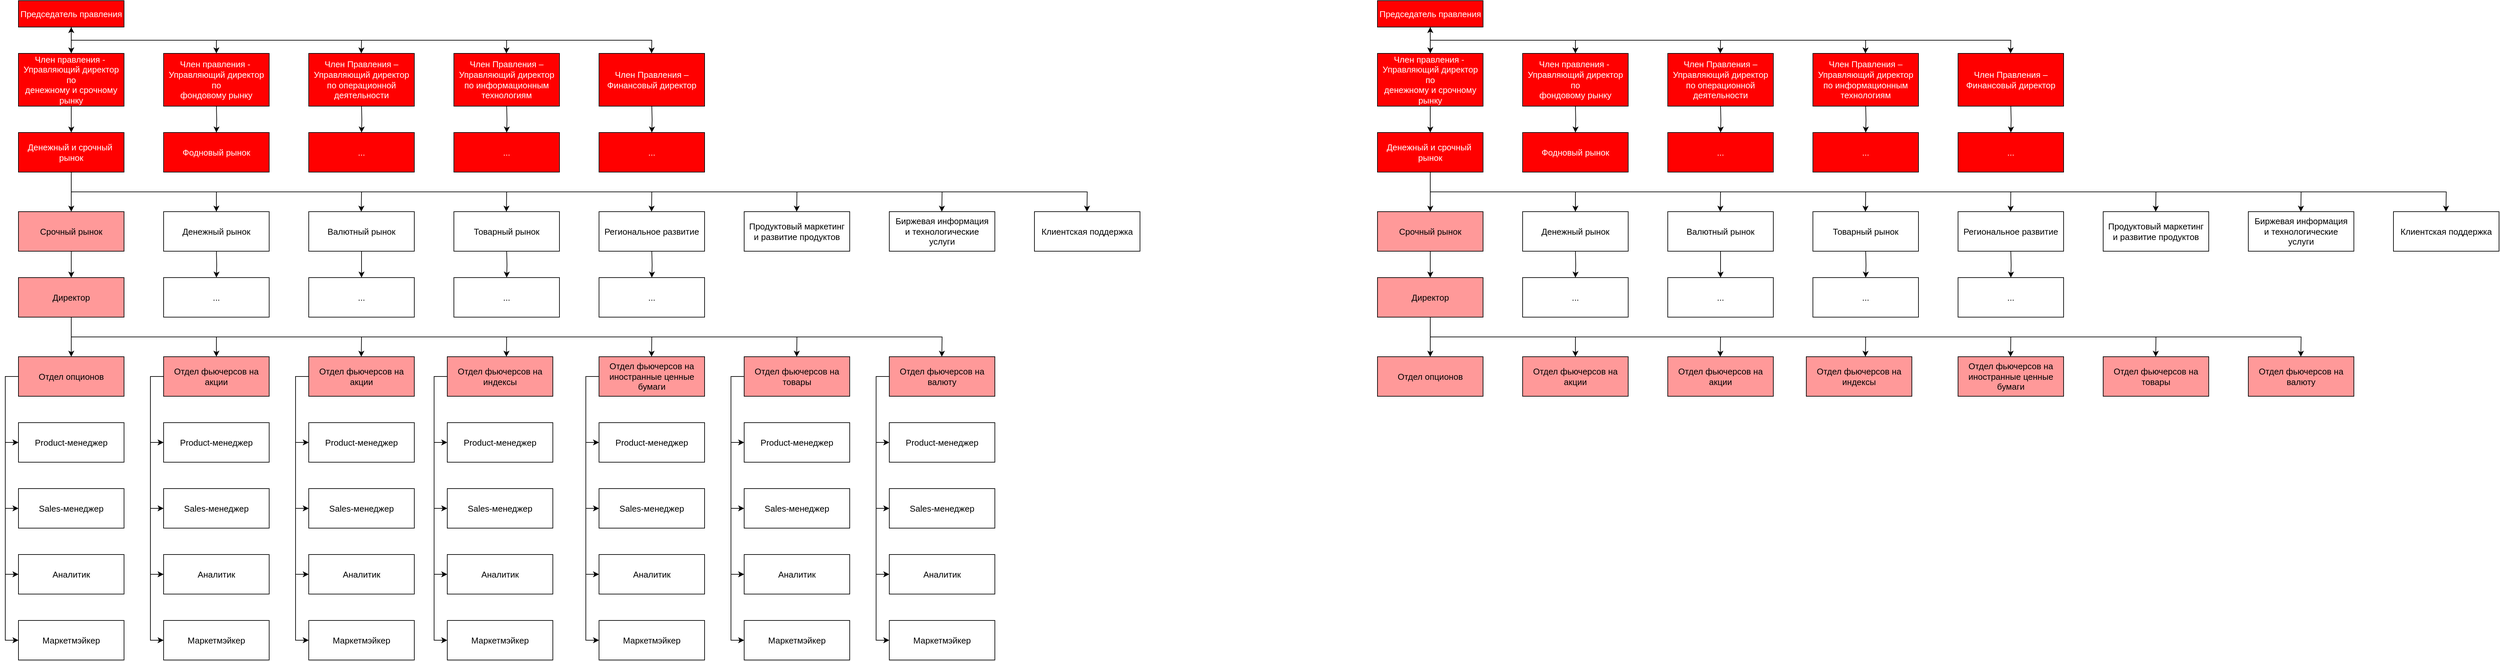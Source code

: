 <mxfile version="26.0.16" pages="3">
  <diagram name="ОСУ" id="0k8qZCaWFkjq1wzNAKcd">
    <mxGraphModel dx="2243" dy="887" grid="0" gridSize="10" guides="1" tooltips="1" connect="1" arrows="1" fold="1" page="0" pageScale="1" pageWidth="827" pageHeight="1169" math="0" shadow="0">
      <root>
        <mxCell id="0" />
        <mxCell id="1" parent="0" />
        <mxCell id="cACGZHO5FD4v1CVeq-Ze-5" value="" style="edgeStyle=orthogonalEdgeStyle;rounded=0;orthogonalLoop=1;jettySize=auto;html=1;fontSize=13;" parent="1" source="cACGZHO5FD4v1CVeq-Ze-1" target="cACGZHO5FD4v1CVeq-Ze-2" edge="1">
          <mxGeometry relative="1" as="geometry" />
        </mxCell>
        <mxCell id="cACGZHO5FD4v1CVeq-Ze-1" value="Председатель правления" style="rounded=0;whiteSpace=wrap;html=1;fillColor=light-dark(#FF0000,var(--ge-dark-color, #121212));fontColor=light-dark(#ffffff, #ededed);fontSize=13;" parent="1" vertex="1">
          <mxGeometry x="-360" y="160" width="160" height="40" as="geometry" />
        </mxCell>
        <mxCell id="cACGZHO5FD4v1CVeq-Ze-4" value="" style="edgeStyle=orthogonalEdgeStyle;rounded=0;orthogonalLoop=1;jettySize=auto;html=1;fontSize=13;" parent="1" source="cACGZHO5FD4v1CVeq-Ze-2" target="cACGZHO5FD4v1CVeq-Ze-3" edge="1">
          <mxGeometry relative="1" as="geometry" />
        </mxCell>
        <mxCell id="cACGZHO5FD4v1CVeq-Ze-41" value="" style="edgeStyle=orthogonalEdgeStyle;rounded=0;orthogonalLoop=1;jettySize=auto;html=1;fontSize=13;" parent="1" source="cACGZHO5FD4v1CVeq-Ze-2" target="cACGZHO5FD4v1CVeq-Ze-1" edge="1">
          <mxGeometry relative="1" as="geometry" />
        </mxCell>
        <mxCell id="cACGZHO5FD4v1CVeq-Ze-2" value="Член правления -&amp;nbsp;&lt;div&gt;Управляющий директор по&lt;/div&gt;&lt;div&gt;денежному и срочному рынку&lt;/div&gt;" style="rounded=0;whiteSpace=wrap;html=1;strokeColor=default;align=center;verticalAlign=middle;fontFamily=Helvetica;fontSize=13;fontColor=light-dark(#ffffff, #ededed);fillColor=light-dark(#FF0000,var(--ge-dark-color, #121212));" parent="1" vertex="1">
          <mxGeometry x="-360" y="240" width="160" height="80" as="geometry" />
        </mxCell>
        <mxCell id="cACGZHO5FD4v1CVeq-Ze-44" value="" style="edgeStyle=orthogonalEdgeStyle;rounded=0;orthogonalLoop=1;jettySize=auto;html=1;fontSize=13;" parent="1" source="cACGZHO5FD4v1CVeq-Ze-3" target="cACGZHO5FD4v1CVeq-Ze-33" edge="1">
          <mxGeometry relative="1" as="geometry" />
        </mxCell>
        <mxCell id="cACGZHO5FD4v1CVeq-Ze-3" value="&lt;div&gt;&lt;span style=&quot;background-color: transparent;&quot;&gt;Денежный и срочный&amp;nbsp;&lt;/span&gt;&lt;/div&gt;&lt;div&gt;&lt;span style=&quot;background-color: transparent;&quot;&gt;рынок&lt;/span&gt;&lt;/div&gt;" style="rounded=0;whiteSpace=wrap;html=1;strokeColor=default;align=center;verticalAlign=middle;fontFamily=Helvetica;fontSize=13;fontColor=light-dark(#FFFFFF,#EDEDED);fillColor=light-dark(#FF0000,var(--ge-dark-color, #121212));" parent="1" vertex="1">
          <mxGeometry x="-360" y="360" width="160" height="60" as="geometry" />
        </mxCell>
        <mxCell id="cACGZHO5FD4v1CVeq-Ze-6" value="Член правления -&amp;nbsp;&lt;div&gt;Управляющий директор по&lt;/div&gt;&lt;div&gt;фондовому рынку&lt;/div&gt;" style="rounded=0;whiteSpace=wrap;html=1;strokeColor=default;align=center;verticalAlign=middle;fontFamily=Helvetica;fontSize=13;fontColor=light-dark(#ffffff, #ededed);fillColor=light-dark(#FF0000,var(--ge-dark-color, #121212));" parent="1" vertex="1">
          <mxGeometry x="-140" y="240" width="160" height="80" as="geometry" />
        </mxCell>
        <mxCell id="cACGZHO5FD4v1CVeq-Ze-8" value="" style="edgeStyle=orthogonalEdgeStyle;rounded=0;orthogonalLoop=1;jettySize=auto;html=1;fontSize=13;" parent="1" target="cACGZHO5FD4v1CVeq-Ze-9" edge="1">
          <mxGeometry relative="1" as="geometry">
            <mxPoint x="-60" y="320" as="sourcePoint" />
          </mxGeometry>
        </mxCell>
        <mxCell id="cACGZHO5FD4v1CVeq-Ze-9" value="&lt;div&gt;&lt;span style=&quot;background-color: transparent;&quot;&gt;Фодновый&amp;nbsp;&lt;/span&gt;&lt;span style=&quot;background-color: transparent;&quot;&gt;рынок&lt;/span&gt;&lt;/div&gt;" style="rounded=0;whiteSpace=wrap;html=1;strokeColor=default;align=center;verticalAlign=middle;fontFamily=Helvetica;fontSize=13;fontColor=light-dark(#FFFFFF,#EDEDED);fillColor=light-dark(#FF0000,var(--ge-dark-color, #121212));" parent="1" vertex="1">
          <mxGeometry x="-140" y="360" width="160" height="60" as="geometry" />
        </mxCell>
        <mxCell id="cACGZHO5FD4v1CVeq-Ze-10" value="Член Правления –&lt;br&gt;Управляющий директор&lt;br&gt;по операционной&lt;br&gt;деятельности" style="rounded=0;whiteSpace=wrap;html=1;strokeColor=default;align=center;verticalAlign=middle;fontFamily=Helvetica;fontSize=13;fontColor=light-dark(#ffffff, #ededed);fillColor=light-dark(#FF0000,var(--ge-dark-color, #121212));" parent="1" vertex="1">
          <mxGeometry x="80" y="240" width="160" height="80" as="geometry" />
        </mxCell>
        <mxCell id="cACGZHO5FD4v1CVeq-Ze-11" value="" style="edgeStyle=orthogonalEdgeStyle;rounded=0;orthogonalLoop=1;jettySize=auto;html=1;fontSize=13;" parent="1" target="cACGZHO5FD4v1CVeq-Ze-12" edge="1">
          <mxGeometry relative="1" as="geometry">
            <mxPoint x="160" y="320" as="sourcePoint" />
          </mxGeometry>
        </mxCell>
        <mxCell id="cACGZHO5FD4v1CVeq-Ze-12" value="&lt;div&gt;...&lt;/div&gt;" style="rounded=0;whiteSpace=wrap;html=1;strokeColor=default;align=center;verticalAlign=middle;fontFamily=Helvetica;fontSize=13;fontColor=light-dark(#ffffff, #ededed);fillColor=light-dark(#FF0000,var(--ge-dark-color, #121212));" parent="1" vertex="1">
          <mxGeometry x="80" y="360" width="160" height="60" as="geometry" />
        </mxCell>
        <mxCell id="cACGZHO5FD4v1CVeq-Ze-13" value="Член Правления –&lt;br&gt;Управляющий директор&lt;br&gt;по информационным&lt;br&gt;технологиям" style="rounded=0;whiteSpace=wrap;html=1;strokeColor=default;align=center;verticalAlign=middle;fontFamily=Helvetica;fontSize=13;fontColor=light-dark(#ffffff, #ededed);fillColor=light-dark(#FF0000,var(--ge-dark-color, #121212));" parent="1" vertex="1">
          <mxGeometry x="300" y="240" width="160" height="80" as="geometry" />
        </mxCell>
        <mxCell id="cACGZHO5FD4v1CVeq-Ze-14" value="" style="edgeStyle=orthogonalEdgeStyle;rounded=0;orthogonalLoop=1;jettySize=auto;html=1;fontSize=13;" parent="1" target="cACGZHO5FD4v1CVeq-Ze-15" edge="1">
          <mxGeometry relative="1" as="geometry">
            <mxPoint x="380" y="320" as="sourcePoint" />
          </mxGeometry>
        </mxCell>
        <mxCell id="cACGZHO5FD4v1CVeq-Ze-15" value="&lt;div&gt;...&lt;/div&gt;" style="rounded=0;whiteSpace=wrap;html=1;strokeColor=default;align=center;verticalAlign=middle;fontFamily=Helvetica;fontSize=13;fontColor=light-dark(#ffffff, #ededed);fillColor=light-dark(#FF0000,var(--ge-dark-color, #121212));" parent="1" vertex="1">
          <mxGeometry x="300" y="360" width="160" height="60" as="geometry" />
        </mxCell>
        <mxCell id="cACGZHO5FD4v1CVeq-Ze-16" value="Член Правления –&lt;br&gt;Финансовый директор" style="rounded=0;whiteSpace=wrap;html=1;strokeColor=default;align=center;verticalAlign=middle;fontFamily=Helvetica;fontSize=13;fontColor=light-dark(#ffffff, #ededed);fillColor=light-dark(#FF0000,var(--ge-dark-color, #121212));" parent="1" vertex="1">
          <mxGeometry x="520" y="240" width="160" height="80" as="geometry" />
        </mxCell>
        <mxCell id="cACGZHO5FD4v1CVeq-Ze-17" value="" style="edgeStyle=orthogonalEdgeStyle;rounded=0;orthogonalLoop=1;jettySize=auto;html=1;fontSize=13;" parent="1" target="cACGZHO5FD4v1CVeq-Ze-18" edge="1">
          <mxGeometry relative="1" as="geometry">
            <mxPoint x="600" y="320" as="sourcePoint" />
          </mxGeometry>
        </mxCell>
        <mxCell id="cACGZHO5FD4v1CVeq-Ze-18" value="..." style="rounded=0;whiteSpace=wrap;html=1;strokeColor=default;align=center;verticalAlign=middle;fontFamily=Helvetica;fontSize=13;fontColor=light-dark(#ffffff, #ededed);fillColor=light-dark(#FF0000,var(--ge-dark-color, #121212));" parent="1" vertex="1">
          <mxGeometry x="520" y="360" width="160" height="60" as="geometry" />
        </mxCell>
        <mxCell id="cACGZHO5FD4v1CVeq-Ze-27" value="" style="endArrow=classic;html=1;rounded=0;entryX=0.5;entryY=0;entryDx=0;entryDy=0;fontSize=13;" parent="1" target="cACGZHO5FD4v1CVeq-Ze-6" edge="1">
          <mxGeometry width="50" height="50" relative="1" as="geometry">
            <mxPoint x="-280" y="220" as="sourcePoint" />
            <mxPoint x="-90" y="200" as="targetPoint" />
            <Array as="points">
              <mxPoint x="-60" y="220" />
            </Array>
          </mxGeometry>
        </mxCell>
        <mxCell id="cACGZHO5FD4v1CVeq-Ze-29" value="" style="endArrow=classic;html=1;rounded=0;entryX=0.5;entryY=0;entryDx=0;entryDy=0;fontSize=13;" parent="1" edge="1">
          <mxGeometry width="50" height="50" relative="1" as="geometry">
            <mxPoint x="-60" y="220" as="sourcePoint" />
            <mxPoint x="159.6" y="240" as="targetPoint" />
            <Array as="points">
              <mxPoint x="160" y="220" />
            </Array>
          </mxGeometry>
        </mxCell>
        <mxCell id="cACGZHO5FD4v1CVeq-Ze-30" value="" style="endArrow=classic;html=1;rounded=0;entryX=0.5;entryY=0;entryDx=0;entryDy=0;fontSize=13;" parent="1" edge="1">
          <mxGeometry width="50" height="50" relative="1" as="geometry">
            <mxPoint x="160" y="220" as="sourcePoint" />
            <mxPoint x="379.6" y="240" as="targetPoint" />
            <Array as="points">
              <mxPoint x="380" y="220" />
            </Array>
          </mxGeometry>
        </mxCell>
        <mxCell id="cACGZHO5FD4v1CVeq-Ze-31" value="" style="endArrow=classic;html=1;rounded=0;entryX=0.5;entryY=0;entryDx=0;entryDy=0;fontSize=13;" parent="1" edge="1">
          <mxGeometry width="50" height="50" relative="1" as="geometry">
            <mxPoint x="380" y="220" as="sourcePoint" />
            <mxPoint x="599.6" y="240" as="targetPoint" />
            <Array as="points">
              <mxPoint x="600" y="220" />
            </Array>
          </mxGeometry>
        </mxCell>
        <mxCell id="cACGZHO5FD4v1CVeq-Ze-43" value="" style="edgeStyle=orthogonalEdgeStyle;rounded=0;orthogonalLoop=1;jettySize=auto;html=1;fontSize=13;" parent="1" source="cACGZHO5FD4v1CVeq-Ze-33" target="cACGZHO5FD4v1CVeq-Ze-42" edge="1">
          <mxGeometry relative="1" as="geometry" />
        </mxCell>
        <mxCell id="cACGZHO5FD4v1CVeq-Ze-33" value="Срочный рынок" style="rounded=0;whiteSpace=wrap;html=1;fontSize=13;fillColor=#FF9999;" parent="1" vertex="1">
          <mxGeometry x="-360" y="480" width="160" height="60" as="geometry" />
        </mxCell>
        <mxCell id="cACGZHO5FD4v1CVeq-Ze-34" value="Денежный рынок" style="rounded=0;whiteSpace=wrap;html=1;fontSize=13;" parent="1" vertex="1">
          <mxGeometry x="-140" y="480" width="160" height="60" as="geometry" />
        </mxCell>
        <mxCell id="IBkTbXIGYC5RaATLB5uV-12" value="" style="edgeStyle=orthogonalEdgeStyle;rounded=0;orthogonalLoop=1;jettySize=auto;html=1;" parent="1" source="cACGZHO5FD4v1CVeq-Ze-35" target="cACGZHO5FD4v1CVeq-Ze-52" edge="1">
          <mxGeometry relative="1" as="geometry" />
        </mxCell>
        <mxCell id="cACGZHO5FD4v1CVeq-Ze-35" value="Валютный рынок" style="rounded=0;whiteSpace=wrap;html=1;fontSize=13;" parent="1" vertex="1">
          <mxGeometry x="80" y="480" width="160" height="60" as="geometry" />
        </mxCell>
        <mxCell id="cACGZHO5FD4v1CVeq-Ze-36" value="Товарный рынок" style="rounded=0;whiteSpace=wrap;html=1;fontSize=13;" parent="1" vertex="1">
          <mxGeometry x="300" y="480" width="160" height="60" as="geometry" />
        </mxCell>
        <mxCell id="cACGZHO5FD4v1CVeq-Ze-37" value="Региональное развитие" style="rounded=0;whiteSpace=wrap;html=1;fontSize=13;" parent="1" vertex="1">
          <mxGeometry x="520" y="480" width="160" height="60" as="geometry" />
        </mxCell>
        <mxCell id="cACGZHO5FD4v1CVeq-Ze-38" value="Продуктовый маркетинг&lt;br&gt;и развитие продуктов" style="rounded=0;whiteSpace=wrap;html=1;fontSize=13;" parent="1" vertex="1">
          <mxGeometry x="740" y="480" width="160" height="60" as="geometry" />
        </mxCell>
        <mxCell id="cACGZHO5FD4v1CVeq-Ze-39" value="Биржевая информация&lt;br&gt;и технологические&lt;br&gt;услуги" style="rounded=0;whiteSpace=wrap;html=1;fontSize=13;" parent="1" vertex="1">
          <mxGeometry x="960" y="480" width="160" height="60" as="geometry" />
        </mxCell>
        <mxCell id="cACGZHO5FD4v1CVeq-Ze-40" value="Клиентская поддержка" style="rounded=0;whiteSpace=wrap;html=1;fontSize=13;" parent="1" vertex="1">
          <mxGeometry x="1180" y="480" width="160" height="60" as="geometry" />
        </mxCell>
        <mxCell id="cACGZHO5FD4v1CVeq-Ze-42" value="Директор" style="rounded=0;whiteSpace=wrap;html=1;fontSize=13;fillColor=#FF9999;" parent="1" vertex="1">
          <mxGeometry x="-360" y="580" width="160" height="60" as="geometry" />
        </mxCell>
        <mxCell id="cACGZHO5FD4v1CVeq-Ze-45" value="" style="endArrow=classic;html=1;rounded=0;entryX=0.5;entryY=0;entryDx=0;entryDy=0;fontSize=13;" parent="1" edge="1">
          <mxGeometry width="50" height="50" relative="1" as="geometry">
            <mxPoint x="-280" y="450" as="sourcePoint" />
            <mxPoint x="-60" y="480" as="targetPoint" />
            <Array as="points">
              <mxPoint x="-60" y="450" />
            </Array>
          </mxGeometry>
        </mxCell>
        <mxCell id="cACGZHO5FD4v1CVeq-Ze-46" value="" style="endArrow=classic;html=1;rounded=0;entryX=0.5;entryY=0;entryDx=0;entryDy=0;fontSize=13;" parent="1" edge="1">
          <mxGeometry width="50" height="50" relative="1" as="geometry">
            <mxPoint x="-60" y="450" as="sourcePoint" />
            <mxPoint x="159.6" y="480" as="targetPoint" />
            <Array as="points">
              <mxPoint x="160" y="450" />
            </Array>
          </mxGeometry>
        </mxCell>
        <mxCell id="cACGZHO5FD4v1CVeq-Ze-47" value="" style="endArrow=classic;html=1;rounded=0;entryX=0.5;entryY=0;entryDx=0;entryDy=0;fontSize=13;" parent="1" edge="1">
          <mxGeometry width="50" height="50" relative="1" as="geometry">
            <mxPoint x="160" y="450" as="sourcePoint" />
            <mxPoint x="379.6" y="480" as="targetPoint" />
            <Array as="points">
              <mxPoint x="380" y="450" />
            </Array>
          </mxGeometry>
        </mxCell>
        <mxCell id="cACGZHO5FD4v1CVeq-Ze-48" value="" style="endArrow=classic;html=1;rounded=0;entryX=0.5;entryY=0;entryDx=0;entryDy=0;fontSize=13;" parent="1" edge="1">
          <mxGeometry width="50" height="50" relative="1" as="geometry">
            <mxPoint x="380" y="450" as="sourcePoint" />
            <mxPoint x="599.6" y="480" as="targetPoint" />
            <Array as="points">
              <mxPoint x="600" y="450" />
            </Array>
          </mxGeometry>
        </mxCell>
        <mxCell id="cACGZHO5FD4v1CVeq-Ze-49" value="" style="edgeStyle=orthogonalEdgeStyle;rounded=0;orthogonalLoop=1;jettySize=auto;html=1;fontSize=13;" parent="1" target="cACGZHO5FD4v1CVeq-Ze-50" edge="1">
          <mxGeometry relative="1" as="geometry">
            <mxPoint x="-60" y="540" as="sourcePoint" />
          </mxGeometry>
        </mxCell>
        <mxCell id="cACGZHO5FD4v1CVeq-Ze-50" value="..." style="rounded=0;whiteSpace=wrap;html=1;fontSize=13;" parent="1" vertex="1">
          <mxGeometry x="-140" y="580" width="160" height="60" as="geometry" />
        </mxCell>
        <mxCell id="cACGZHO5FD4v1CVeq-Ze-52" value="..." style="rounded=0;whiteSpace=wrap;html=1;fontSize=13;" parent="1" vertex="1">
          <mxGeometry x="80" y="580" width="160" height="60" as="geometry" />
        </mxCell>
        <mxCell id="cACGZHO5FD4v1CVeq-Ze-53" value="" style="edgeStyle=orthogonalEdgeStyle;rounded=0;orthogonalLoop=1;jettySize=auto;html=1;fontSize=13;" parent="1" target="cACGZHO5FD4v1CVeq-Ze-54" edge="1">
          <mxGeometry relative="1" as="geometry">
            <mxPoint x="380" y="540" as="sourcePoint" />
          </mxGeometry>
        </mxCell>
        <mxCell id="cACGZHO5FD4v1CVeq-Ze-54" value="..." style="rounded=0;whiteSpace=wrap;html=1;fontSize=13;" parent="1" vertex="1">
          <mxGeometry x="300" y="580" width="160" height="60" as="geometry" />
        </mxCell>
        <mxCell id="cACGZHO5FD4v1CVeq-Ze-55" value="" style="edgeStyle=orthogonalEdgeStyle;rounded=0;orthogonalLoop=1;jettySize=auto;html=1;fontSize=13;" parent="1" target="cACGZHO5FD4v1CVeq-Ze-56" edge="1">
          <mxGeometry relative="1" as="geometry">
            <mxPoint x="600" y="540" as="sourcePoint" />
          </mxGeometry>
        </mxCell>
        <mxCell id="cACGZHO5FD4v1CVeq-Ze-56" value="..." style="rounded=0;whiteSpace=wrap;html=1;fontSize=13;" parent="1" vertex="1">
          <mxGeometry x="520" y="580" width="160" height="60" as="geometry" />
        </mxCell>
        <mxCell id="IBkTbXIGYC5RaATLB5uV-1" value="Отдел фьючерсов на акции" style="rounded=0;whiteSpace=wrap;html=1;fontSize=13;fillColor=#FF9999;" parent="1" vertex="1">
          <mxGeometry x="-140" y="700" width="160" height="60" as="geometry" />
        </mxCell>
        <mxCell id="IBkTbXIGYC5RaATLB5uV-2" value="Отдел фьючерсов на акции" style="rounded=0;whiteSpace=wrap;html=1;fontSize=13;fillColor=#FF9999;" parent="1" vertex="1">
          <mxGeometry x="80" y="700" width="160" height="60" as="geometry" />
        </mxCell>
        <mxCell id="IBkTbXIGYC5RaATLB5uV-3" value="Отдел фьючерсов на индексы" style="rounded=0;whiteSpace=wrap;html=1;fontSize=13;fillColor=#FF9999;" parent="1" vertex="1">
          <mxGeometry x="290" y="700" width="160" height="60" as="geometry" />
        </mxCell>
        <mxCell id="IBkTbXIGYC5RaATLB5uV-4" value="Отдел фьючерсов на иностранные ценные бумаги" style="rounded=0;whiteSpace=wrap;html=1;fontSize=13;fillColor=#FF9999;" parent="1" vertex="1">
          <mxGeometry x="520" y="700" width="160" height="60" as="geometry" />
        </mxCell>
        <mxCell id="IBkTbXIGYC5RaATLB5uV-5" value="Отдел фьючерсов на товары" style="rounded=0;whiteSpace=wrap;html=1;fontSize=13;fillColor=#FF9999;" parent="1" vertex="1">
          <mxGeometry x="740" y="700" width="160" height="60" as="geometry" />
        </mxCell>
        <mxCell id="IBkTbXIGYC5RaATLB5uV-6" value="Отдел фьючерсов на валюту" style="rounded=0;whiteSpace=wrap;html=1;fontSize=13;fillColor=#FF9999;" parent="1" vertex="1">
          <mxGeometry x="960" y="700" width="160" height="60" as="geometry" />
        </mxCell>
        <mxCell id="IBkTbXIGYC5RaATLB5uV-25" style="edgeStyle=orthogonalEdgeStyle;rounded=0;orthogonalLoop=1;jettySize=auto;html=1;entryX=0;entryY=0.5;entryDx=0;entryDy=0;" parent="1" source="IBkTbXIGYC5RaATLB5uV-7" target="IBkTbXIGYC5RaATLB5uV-21" edge="1">
          <mxGeometry relative="1" as="geometry">
            <Array as="points">
              <mxPoint x="-380" y="730" />
              <mxPoint x="-380" y="830" />
            </Array>
          </mxGeometry>
        </mxCell>
        <mxCell id="IBkTbXIGYC5RaATLB5uV-7" value="Отдел опционов" style="rounded=0;whiteSpace=wrap;html=1;fontSize=13;fillColor=#FF9999;" parent="1" vertex="1">
          <mxGeometry x="-360" y="700" width="160" height="60" as="geometry" />
        </mxCell>
        <mxCell id="IBkTbXIGYC5RaATLB5uV-9" value="" style="endArrow=classic;html=1;rounded=0;entryX=0.5;entryY=0;entryDx=0;entryDy=0;fontSize=13;" parent="1" edge="1">
          <mxGeometry width="50" height="50" relative="1" as="geometry">
            <mxPoint x="600" y="450" as="sourcePoint" />
            <mxPoint x="819.6" y="480" as="targetPoint" />
            <Array as="points">
              <mxPoint x="820" y="450" />
            </Array>
          </mxGeometry>
        </mxCell>
        <mxCell id="IBkTbXIGYC5RaATLB5uV-10" value="" style="endArrow=classic;html=1;rounded=0;entryX=0.5;entryY=0;entryDx=0;entryDy=0;fontSize=13;" parent="1" edge="1">
          <mxGeometry width="50" height="50" relative="1" as="geometry">
            <mxPoint x="820" y="450" as="sourcePoint" />
            <mxPoint x="1039.6" y="480" as="targetPoint" />
            <Array as="points">
              <mxPoint x="1040" y="450" />
            </Array>
          </mxGeometry>
        </mxCell>
        <mxCell id="IBkTbXIGYC5RaATLB5uV-11" value="" style="endArrow=classic;html=1;rounded=0;entryX=0.5;entryY=0;entryDx=0;entryDy=0;fontSize=13;" parent="1" edge="1">
          <mxGeometry width="50" height="50" relative="1" as="geometry">
            <mxPoint x="1040" y="450" as="sourcePoint" />
            <mxPoint x="1259.6" y="480" as="targetPoint" />
            <Array as="points">
              <mxPoint x="1260" y="450" />
            </Array>
          </mxGeometry>
        </mxCell>
        <mxCell id="IBkTbXIGYC5RaATLB5uV-13" value="" style="edgeStyle=orthogonalEdgeStyle;rounded=0;orthogonalLoop=1;jettySize=auto;html=1;fontSize=13;" parent="1" edge="1">
          <mxGeometry relative="1" as="geometry">
            <mxPoint x="-280" y="640" as="sourcePoint" />
            <mxPoint x="-280" y="700" as="targetPoint" />
          </mxGeometry>
        </mxCell>
        <mxCell id="IBkTbXIGYC5RaATLB5uV-14" value="" style="endArrow=classic;html=1;rounded=0;entryX=0.5;entryY=0;entryDx=0;entryDy=0;fontSize=13;" parent="1" edge="1">
          <mxGeometry width="50" height="50" relative="1" as="geometry">
            <mxPoint x="-280" y="670" as="sourcePoint" />
            <mxPoint x="-60" y="700" as="targetPoint" />
            <Array as="points">
              <mxPoint x="-60" y="670" />
            </Array>
          </mxGeometry>
        </mxCell>
        <mxCell id="IBkTbXIGYC5RaATLB5uV-15" value="" style="endArrow=classic;html=1;rounded=0;entryX=0.5;entryY=0;entryDx=0;entryDy=0;fontSize=13;" parent="1" edge="1">
          <mxGeometry width="50" height="50" relative="1" as="geometry">
            <mxPoint x="-60" y="670" as="sourcePoint" />
            <mxPoint x="159.6" y="700" as="targetPoint" />
            <Array as="points">
              <mxPoint x="160" y="670" />
            </Array>
          </mxGeometry>
        </mxCell>
        <mxCell id="IBkTbXIGYC5RaATLB5uV-16" value="" style="endArrow=classic;html=1;rounded=0;entryX=0.5;entryY=0;entryDx=0;entryDy=0;fontSize=13;" parent="1" edge="1">
          <mxGeometry width="50" height="50" relative="1" as="geometry">
            <mxPoint x="160" y="670" as="sourcePoint" />
            <mxPoint x="379.6" y="700" as="targetPoint" />
            <Array as="points">
              <mxPoint x="380" y="670" />
            </Array>
          </mxGeometry>
        </mxCell>
        <mxCell id="IBkTbXIGYC5RaATLB5uV-17" value="" style="endArrow=classic;html=1;rounded=0;entryX=0.5;entryY=0;entryDx=0;entryDy=0;fontSize=13;" parent="1" edge="1">
          <mxGeometry width="50" height="50" relative="1" as="geometry">
            <mxPoint x="380" y="670" as="sourcePoint" />
            <mxPoint x="599.6" y="700" as="targetPoint" />
            <Array as="points">
              <mxPoint x="600" y="670" />
            </Array>
          </mxGeometry>
        </mxCell>
        <mxCell id="IBkTbXIGYC5RaATLB5uV-18" value="" style="endArrow=classic;html=1;rounded=0;entryX=0.5;entryY=0;entryDx=0;entryDy=0;fontSize=13;" parent="1" edge="1">
          <mxGeometry width="50" height="50" relative="1" as="geometry">
            <mxPoint x="600" y="670" as="sourcePoint" />
            <mxPoint x="819.6" y="700" as="targetPoint" />
            <Array as="points">
              <mxPoint x="820" y="670" />
            </Array>
          </mxGeometry>
        </mxCell>
        <mxCell id="IBkTbXIGYC5RaATLB5uV-19" value="" style="endArrow=classic;html=1;rounded=0;entryX=0.5;entryY=0;entryDx=0;entryDy=0;fontSize=13;" parent="1" edge="1">
          <mxGeometry width="50" height="50" relative="1" as="geometry">
            <mxPoint x="820" y="670" as="sourcePoint" />
            <mxPoint x="1039.6" y="700" as="targetPoint" />
            <Array as="points">
              <mxPoint x="1040" y="670" />
            </Array>
          </mxGeometry>
        </mxCell>
        <mxCell id="IBkTbXIGYC5RaATLB5uV-21" value="Product-менеджер" style="rounded=0;whiteSpace=wrap;html=1;fontSize=13;" parent="1" vertex="1">
          <mxGeometry x="-360" y="800" width="160" height="60" as="geometry" />
        </mxCell>
        <mxCell id="IBkTbXIGYC5RaATLB5uV-22" value="Sales-менеджер" style="rounded=0;whiteSpace=wrap;html=1;fontSize=13;" parent="1" vertex="1">
          <mxGeometry x="-360" y="900" width="160" height="60" as="geometry" />
        </mxCell>
        <mxCell id="IBkTbXIGYC5RaATLB5uV-23" value="Аналитик" style="rounded=0;whiteSpace=wrap;html=1;fontSize=13;" parent="1" vertex="1">
          <mxGeometry x="-360" y="1000" width="160" height="60" as="geometry" />
        </mxCell>
        <mxCell id="IBkTbXIGYC5RaATLB5uV-24" value="Маркетмэйкер" style="rounded=0;whiteSpace=wrap;html=1;fontSize=13;" parent="1" vertex="1">
          <mxGeometry x="-360" y="1100" width="160" height="60" as="geometry" />
        </mxCell>
        <mxCell id="IBkTbXIGYC5RaATLB5uV-26" value="" style="edgeStyle=none;orthogonalLoop=1;jettySize=auto;html=1;rounded=0;entryX=0;entryY=0.5;entryDx=0;entryDy=0;" parent="1" target="IBkTbXIGYC5RaATLB5uV-22" edge="1">
          <mxGeometry width="100" relative="1" as="geometry">
            <mxPoint x="-380" y="830" as="sourcePoint" />
            <mxPoint x="-280" y="830" as="targetPoint" />
            <Array as="points">
              <mxPoint x="-380" y="930" />
            </Array>
          </mxGeometry>
        </mxCell>
        <mxCell id="IBkTbXIGYC5RaATLB5uV-28" value="" style="edgeStyle=none;orthogonalLoop=1;jettySize=auto;html=1;rounded=0;entryX=0;entryY=0.5;entryDx=0;entryDy=0;" parent="1" edge="1">
          <mxGeometry width="100" relative="1" as="geometry">
            <mxPoint x="-380" y="930" as="sourcePoint" />
            <mxPoint x="-360" y="1030" as="targetPoint" />
            <Array as="points">
              <mxPoint x="-380" y="1030" />
            </Array>
          </mxGeometry>
        </mxCell>
        <mxCell id="IBkTbXIGYC5RaATLB5uV-29" value="" style="edgeStyle=none;orthogonalLoop=1;jettySize=auto;html=1;rounded=0;entryX=0;entryY=0.5;entryDx=0;entryDy=0;" parent="1" edge="1">
          <mxGeometry width="100" relative="1" as="geometry">
            <mxPoint x="-380" y="1030" as="sourcePoint" />
            <mxPoint x="-360" y="1130" as="targetPoint" />
            <Array as="points">
              <mxPoint x="-380" y="1130" />
            </Array>
          </mxGeometry>
        </mxCell>
        <mxCell id="IBkTbXIGYC5RaATLB5uV-30" style="edgeStyle=orthogonalEdgeStyle;rounded=0;orthogonalLoop=1;jettySize=auto;html=1;entryX=0;entryY=0.5;entryDx=0;entryDy=0;" parent="1" target="IBkTbXIGYC5RaATLB5uV-31" edge="1">
          <mxGeometry relative="1" as="geometry">
            <mxPoint x="-140" y="730" as="sourcePoint" />
            <Array as="points">
              <mxPoint x="-160" y="730" />
              <mxPoint x="-160" y="830" />
            </Array>
          </mxGeometry>
        </mxCell>
        <mxCell id="IBkTbXIGYC5RaATLB5uV-31" value="Product-менеджер" style="rounded=0;whiteSpace=wrap;html=1;fontSize=13;" parent="1" vertex="1">
          <mxGeometry x="-140" y="800" width="160" height="60" as="geometry" />
        </mxCell>
        <mxCell id="IBkTbXIGYC5RaATLB5uV-32" value="Sales-менеджер" style="rounded=0;whiteSpace=wrap;html=1;fontSize=13;" parent="1" vertex="1">
          <mxGeometry x="-140" y="900" width="160" height="60" as="geometry" />
        </mxCell>
        <mxCell id="IBkTbXIGYC5RaATLB5uV-33" value="Аналитик" style="rounded=0;whiteSpace=wrap;html=1;fontSize=13;" parent="1" vertex="1">
          <mxGeometry x="-140" y="1000" width="160" height="60" as="geometry" />
        </mxCell>
        <mxCell id="IBkTbXIGYC5RaATLB5uV-34" value="Маркетмэйкер" style="rounded=0;whiteSpace=wrap;html=1;fontSize=13;" parent="1" vertex="1">
          <mxGeometry x="-140" y="1100" width="160" height="60" as="geometry" />
        </mxCell>
        <mxCell id="IBkTbXIGYC5RaATLB5uV-35" value="" style="edgeStyle=none;orthogonalLoop=1;jettySize=auto;html=1;rounded=0;entryX=0;entryY=0.5;entryDx=0;entryDy=0;" parent="1" target="IBkTbXIGYC5RaATLB5uV-32" edge="1">
          <mxGeometry width="100" relative="1" as="geometry">
            <mxPoint x="-160" y="830" as="sourcePoint" />
            <mxPoint x="-60" y="830" as="targetPoint" />
            <Array as="points">
              <mxPoint x="-160" y="930" />
            </Array>
          </mxGeometry>
        </mxCell>
        <mxCell id="IBkTbXIGYC5RaATLB5uV-36" value="" style="edgeStyle=none;orthogonalLoop=1;jettySize=auto;html=1;rounded=0;entryX=0;entryY=0.5;entryDx=0;entryDy=0;" parent="1" edge="1">
          <mxGeometry width="100" relative="1" as="geometry">
            <mxPoint x="-160" y="930" as="sourcePoint" />
            <mxPoint x="-140" y="1030" as="targetPoint" />
            <Array as="points">
              <mxPoint x="-160" y="1030" />
            </Array>
          </mxGeometry>
        </mxCell>
        <mxCell id="IBkTbXIGYC5RaATLB5uV-37" value="" style="edgeStyle=none;orthogonalLoop=1;jettySize=auto;html=1;rounded=0;entryX=0;entryY=0.5;entryDx=0;entryDy=0;" parent="1" edge="1">
          <mxGeometry width="100" relative="1" as="geometry">
            <mxPoint x="-160" y="1030" as="sourcePoint" />
            <mxPoint x="-140" y="1130" as="targetPoint" />
            <Array as="points">
              <mxPoint x="-160" y="1130" />
            </Array>
          </mxGeometry>
        </mxCell>
        <mxCell id="IBkTbXIGYC5RaATLB5uV-38" style="edgeStyle=orthogonalEdgeStyle;rounded=0;orthogonalLoop=1;jettySize=auto;html=1;entryX=0;entryY=0.5;entryDx=0;entryDy=0;" parent="1" target="IBkTbXIGYC5RaATLB5uV-39" edge="1">
          <mxGeometry relative="1" as="geometry">
            <mxPoint x="80" y="730" as="sourcePoint" />
            <Array as="points">
              <mxPoint x="60" y="730" />
              <mxPoint x="60" y="830" />
            </Array>
          </mxGeometry>
        </mxCell>
        <mxCell id="IBkTbXIGYC5RaATLB5uV-39" value="Product-менеджер" style="rounded=0;whiteSpace=wrap;html=1;fontSize=13;" parent="1" vertex="1">
          <mxGeometry x="80" y="800" width="160" height="60" as="geometry" />
        </mxCell>
        <mxCell id="IBkTbXIGYC5RaATLB5uV-40" value="Sales-менеджер" style="rounded=0;whiteSpace=wrap;html=1;fontSize=13;" parent="1" vertex="1">
          <mxGeometry x="80" y="900" width="160" height="60" as="geometry" />
        </mxCell>
        <mxCell id="IBkTbXIGYC5RaATLB5uV-41" value="Аналитик" style="rounded=0;whiteSpace=wrap;html=1;fontSize=13;" parent="1" vertex="1">
          <mxGeometry x="80" y="1000" width="160" height="60" as="geometry" />
        </mxCell>
        <mxCell id="IBkTbXIGYC5RaATLB5uV-42" value="Маркетмэйкер" style="rounded=0;whiteSpace=wrap;html=1;fontSize=13;" parent="1" vertex="1">
          <mxGeometry x="80" y="1100" width="160" height="60" as="geometry" />
        </mxCell>
        <mxCell id="IBkTbXIGYC5RaATLB5uV-43" value="" style="edgeStyle=none;orthogonalLoop=1;jettySize=auto;html=1;rounded=0;entryX=0;entryY=0.5;entryDx=0;entryDy=0;" parent="1" target="IBkTbXIGYC5RaATLB5uV-40" edge="1">
          <mxGeometry width="100" relative="1" as="geometry">
            <mxPoint x="60" y="830" as="sourcePoint" />
            <mxPoint x="160" y="830" as="targetPoint" />
            <Array as="points">
              <mxPoint x="60" y="930" />
            </Array>
          </mxGeometry>
        </mxCell>
        <mxCell id="IBkTbXIGYC5RaATLB5uV-44" value="" style="edgeStyle=none;orthogonalLoop=1;jettySize=auto;html=1;rounded=0;entryX=0;entryY=0.5;entryDx=0;entryDy=0;" parent="1" edge="1">
          <mxGeometry width="100" relative="1" as="geometry">
            <mxPoint x="60" y="930" as="sourcePoint" />
            <mxPoint x="80" y="1030" as="targetPoint" />
            <Array as="points">
              <mxPoint x="60" y="1030" />
            </Array>
          </mxGeometry>
        </mxCell>
        <mxCell id="IBkTbXIGYC5RaATLB5uV-45" value="" style="edgeStyle=none;orthogonalLoop=1;jettySize=auto;html=1;rounded=0;entryX=0;entryY=0.5;entryDx=0;entryDy=0;" parent="1" edge="1">
          <mxGeometry width="100" relative="1" as="geometry">
            <mxPoint x="60" y="1030" as="sourcePoint" />
            <mxPoint x="80" y="1130" as="targetPoint" />
            <Array as="points">
              <mxPoint x="60" y="1130" />
            </Array>
          </mxGeometry>
        </mxCell>
        <mxCell id="IBkTbXIGYC5RaATLB5uV-46" style="edgeStyle=orthogonalEdgeStyle;rounded=0;orthogonalLoop=1;jettySize=auto;html=1;entryX=0;entryY=0.5;entryDx=0;entryDy=0;" parent="1" target="IBkTbXIGYC5RaATLB5uV-47" edge="1">
          <mxGeometry relative="1" as="geometry">
            <mxPoint x="290" y="730" as="sourcePoint" />
            <Array as="points">
              <mxPoint x="270" y="730" />
              <mxPoint x="270" y="830" />
            </Array>
          </mxGeometry>
        </mxCell>
        <mxCell id="IBkTbXIGYC5RaATLB5uV-47" value="Product-менеджер" style="rounded=0;whiteSpace=wrap;html=1;fontSize=13;" parent="1" vertex="1">
          <mxGeometry x="290" y="800" width="160" height="60" as="geometry" />
        </mxCell>
        <mxCell id="IBkTbXIGYC5RaATLB5uV-48" value="Sales-менеджер" style="rounded=0;whiteSpace=wrap;html=1;fontSize=13;" parent="1" vertex="1">
          <mxGeometry x="290" y="900" width="160" height="60" as="geometry" />
        </mxCell>
        <mxCell id="IBkTbXIGYC5RaATLB5uV-49" value="Аналитик" style="rounded=0;whiteSpace=wrap;html=1;fontSize=13;" parent="1" vertex="1">
          <mxGeometry x="290" y="1000" width="160" height="60" as="geometry" />
        </mxCell>
        <mxCell id="IBkTbXIGYC5RaATLB5uV-50" value="Маркетмэйкер" style="rounded=0;whiteSpace=wrap;html=1;fontSize=13;" parent="1" vertex="1">
          <mxGeometry x="290" y="1100" width="160" height="60" as="geometry" />
        </mxCell>
        <mxCell id="IBkTbXIGYC5RaATLB5uV-51" value="" style="edgeStyle=none;orthogonalLoop=1;jettySize=auto;html=1;rounded=0;entryX=0;entryY=0.5;entryDx=0;entryDy=0;" parent="1" target="IBkTbXIGYC5RaATLB5uV-48" edge="1">
          <mxGeometry width="100" relative="1" as="geometry">
            <mxPoint x="270" y="830" as="sourcePoint" />
            <mxPoint x="370" y="830" as="targetPoint" />
            <Array as="points">
              <mxPoint x="270" y="930" />
            </Array>
          </mxGeometry>
        </mxCell>
        <mxCell id="IBkTbXIGYC5RaATLB5uV-52" value="" style="edgeStyle=none;orthogonalLoop=1;jettySize=auto;html=1;rounded=0;entryX=0;entryY=0.5;entryDx=0;entryDy=0;" parent="1" edge="1">
          <mxGeometry width="100" relative="1" as="geometry">
            <mxPoint x="270" y="930" as="sourcePoint" />
            <mxPoint x="290" y="1030" as="targetPoint" />
            <Array as="points">
              <mxPoint x="270" y="1030" />
            </Array>
          </mxGeometry>
        </mxCell>
        <mxCell id="IBkTbXIGYC5RaATLB5uV-53" value="" style="edgeStyle=none;orthogonalLoop=1;jettySize=auto;html=1;rounded=0;entryX=0;entryY=0.5;entryDx=0;entryDy=0;" parent="1" edge="1">
          <mxGeometry width="100" relative="1" as="geometry">
            <mxPoint x="270" y="1030" as="sourcePoint" />
            <mxPoint x="290" y="1130" as="targetPoint" />
            <Array as="points">
              <mxPoint x="270" y="1130" />
            </Array>
          </mxGeometry>
        </mxCell>
        <mxCell id="IBkTbXIGYC5RaATLB5uV-54" style="edgeStyle=orthogonalEdgeStyle;rounded=0;orthogonalLoop=1;jettySize=auto;html=1;entryX=0;entryY=0.5;entryDx=0;entryDy=0;" parent="1" target="IBkTbXIGYC5RaATLB5uV-55" edge="1">
          <mxGeometry relative="1" as="geometry">
            <mxPoint x="520" y="730" as="sourcePoint" />
            <Array as="points">
              <mxPoint x="500" y="730" />
              <mxPoint x="500" y="830" />
            </Array>
          </mxGeometry>
        </mxCell>
        <mxCell id="IBkTbXIGYC5RaATLB5uV-55" value="Product-менеджер" style="rounded=0;whiteSpace=wrap;html=1;fontSize=13;" parent="1" vertex="1">
          <mxGeometry x="520" y="800" width="160" height="60" as="geometry" />
        </mxCell>
        <mxCell id="IBkTbXIGYC5RaATLB5uV-56" value="Sales-менеджер" style="rounded=0;whiteSpace=wrap;html=1;fontSize=13;" parent="1" vertex="1">
          <mxGeometry x="520" y="900" width="160" height="60" as="geometry" />
        </mxCell>
        <mxCell id="IBkTbXIGYC5RaATLB5uV-57" value="Аналитик" style="rounded=0;whiteSpace=wrap;html=1;fontSize=13;" parent="1" vertex="1">
          <mxGeometry x="520" y="1000" width="160" height="60" as="geometry" />
        </mxCell>
        <mxCell id="IBkTbXIGYC5RaATLB5uV-58" value="Маркетмэйкер" style="rounded=0;whiteSpace=wrap;html=1;fontSize=13;" parent="1" vertex="1">
          <mxGeometry x="520" y="1100" width="160" height="60" as="geometry" />
        </mxCell>
        <mxCell id="IBkTbXIGYC5RaATLB5uV-59" value="" style="edgeStyle=none;orthogonalLoop=1;jettySize=auto;html=1;rounded=0;entryX=0;entryY=0.5;entryDx=0;entryDy=0;" parent="1" target="IBkTbXIGYC5RaATLB5uV-56" edge="1">
          <mxGeometry width="100" relative="1" as="geometry">
            <mxPoint x="500" y="830" as="sourcePoint" />
            <mxPoint x="600" y="830" as="targetPoint" />
            <Array as="points">
              <mxPoint x="500" y="930" />
            </Array>
          </mxGeometry>
        </mxCell>
        <mxCell id="IBkTbXIGYC5RaATLB5uV-60" value="" style="edgeStyle=none;orthogonalLoop=1;jettySize=auto;html=1;rounded=0;entryX=0;entryY=0.5;entryDx=0;entryDy=0;" parent="1" edge="1">
          <mxGeometry width="100" relative="1" as="geometry">
            <mxPoint x="500" y="930" as="sourcePoint" />
            <mxPoint x="520" y="1030" as="targetPoint" />
            <Array as="points">
              <mxPoint x="500" y="1030" />
            </Array>
          </mxGeometry>
        </mxCell>
        <mxCell id="IBkTbXIGYC5RaATLB5uV-61" value="" style="edgeStyle=none;orthogonalLoop=1;jettySize=auto;html=1;rounded=0;entryX=0;entryY=0.5;entryDx=0;entryDy=0;" parent="1" edge="1">
          <mxGeometry width="100" relative="1" as="geometry">
            <mxPoint x="500" y="1030" as="sourcePoint" />
            <mxPoint x="520" y="1130" as="targetPoint" />
            <Array as="points">
              <mxPoint x="500" y="1130" />
            </Array>
          </mxGeometry>
        </mxCell>
        <mxCell id="IBkTbXIGYC5RaATLB5uV-62" style="edgeStyle=orthogonalEdgeStyle;rounded=0;orthogonalLoop=1;jettySize=auto;html=1;entryX=0;entryY=0.5;entryDx=0;entryDy=0;" parent="1" target="IBkTbXIGYC5RaATLB5uV-63" edge="1">
          <mxGeometry relative="1" as="geometry">
            <mxPoint x="740" y="730" as="sourcePoint" />
            <Array as="points">
              <mxPoint x="720" y="730" />
              <mxPoint x="720" y="830" />
            </Array>
          </mxGeometry>
        </mxCell>
        <mxCell id="IBkTbXIGYC5RaATLB5uV-63" value="Product-менеджер" style="rounded=0;whiteSpace=wrap;html=1;fontSize=13;" parent="1" vertex="1">
          <mxGeometry x="740" y="800" width="160" height="60" as="geometry" />
        </mxCell>
        <mxCell id="IBkTbXIGYC5RaATLB5uV-64" value="Sales-менеджер" style="rounded=0;whiteSpace=wrap;html=1;fontSize=13;" parent="1" vertex="1">
          <mxGeometry x="740" y="900" width="160" height="60" as="geometry" />
        </mxCell>
        <mxCell id="IBkTbXIGYC5RaATLB5uV-65" value="Аналитик" style="rounded=0;whiteSpace=wrap;html=1;fontSize=13;" parent="1" vertex="1">
          <mxGeometry x="740" y="1000" width="160" height="60" as="geometry" />
        </mxCell>
        <mxCell id="IBkTbXIGYC5RaATLB5uV-66" value="Маркетмэйкер" style="rounded=0;whiteSpace=wrap;html=1;fontSize=13;" parent="1" vertex="1">
          <mxGeometry x="740" y="1100" width="160" height="60" as="geometry" />
        </mxCell>
        <mxCell id="IBkTbXIGYC5RaATLB5uV-67" value="" style="edgeStyle=none;orthogonalLoop=1;jettySize=auto;html=1;rounded=0;entryX=0;entryY=0.5;entryDx=0;entryDy=0;" parent="1" target="IBkTbXIGYC5RaATLB5uV-64" edge="1">
          <mxGeometry width="100" relative="1" as="geometry">
            <mxPoint x="720" y="830" as="sourcePoint" />
            <mxPoint x="820" y="830" as="targetPoint" />
            <Array as="points">
              <mxPoint x="720" y="930" />
            </Array>
          </mxGeometry>
        </mxCell>
        <mxCell id="IBkTbXIGYC5RaATLB5uV-68" value="" style="edgeStyle=none;orthogonalLoop=1;jettySize=auto;html=1;rounded=0;entryX=0;entryY=0.5;entryDx=0;entryDy=0;" parent="1" edge="1">
          <mxGeometry width="100" relative="1" as="geometry">
            <mxPoint x="720" y="930" as="sourcePoint" />
            <mxPoint x="740" y="1030" as="targetPoint" />
            <Array as="points">
              <mxPoint x="720" y="1030" />
            </Array>
          </mxGeometry>
        </mxCell>
        <mxCell id="IBkTbXIGYC5RaATLB5uV-69" value="" style="edgeStyle=none;orthogonalLoop=1;jettySize=auto;html=1;rounded=0;entryX=0;entryY=0.5;entryDx=0;entryDy=0;" parent="1" edge="1">
          <mxGeometry width="100" relative="1" as="geometry">
            <mxPoint x="720" y="1030" as="sourcePoint" />
            <mxPoint x="740" y="1130" as="targetPoint" />
            <Array as="points">
              <mxPoint x="720" y="1130" />
            </Array>
          </mxGeometry>
        </mxCell>
        <mxCell id="IBkTbXIGYC5RaATLB5uV-70" style="edgeStyle=orthogonalEdgeStyle;rounded=0;orthogonalLoop=1;jettySize=auto;html=1;entryX=0;entryY=0.5;entryDx=0;entryDy=0;" parent="1" target="IBkTbXIGYC5RaATLB5uV-71" edge="1">
          <mxGeometry relative="1" as="geometry">
            <mxPoint x="960" y="730" as="sourcePoint" />
            <Array as="points">
              <mxPoint x="940" y="730" />
              <mxPoint x="940" y="830" />
            </Array>
          </mxGeometry>
        </mxCell>
        <mxCell id="IBkTbXIGYC5RaATLB5uV-71" value="Product-менеджер" style="rounded=0;whiteSpace=wrap;html=1;fontSize=13;" parent="1" vertex="1">
          <mxGeometry x="960" y="800" width="160" height="60" as="geometry" />
        </mxCell>
        <mxCell id="IBkTbXIGYC5RaATLB5uV-72" value="Sales-менеджер" style="rounded=0;whiteSpace=wrap;html=1;fontSize=13;" parent="1" vertex="1">
          <mxGeometry x="960" y="900" width="160" height="60" as="geometry" />
        </mxCell>
        <mxCell id="IBkTbXIGYC5RaATLB5uV-73" value="Аналитик" style="rounded=0;whiteSpace=wrap;html=1;fontSize=13;" parent="1" vertex="1">
          <mxGeometry x="960" y="1000" width="160" height="60" as="geometry" />
        </mxCell>
        <mxCell id="IBkTbXIGYC5RaATLB5uV-74" value="Маркетмэйкер" style="rounded=0;whiteSpace=wrap;html=1;fontSize=13;" parent="1" vertex="1">
          <mxGeometry x="960" y="1100" width="160" height="60" as="geometry" />
        </mxCell>
        <mxCell id="IBkTbXIGYC5RaATLB5uV-75" value="" style="edgeStyle=none;orthogonalLoop=1;jettySize=auto;html=1;rounded=0;entryX=0;entryY=0.5;entryDx=0;entryDy=0;" parent="1" target="IBkTbXIGYC5RaATLB5uV-72" edge="1">
          <mxGeometry width="100" relative="1" as="geometry">
            <mxPoint x="940" y="830" as="sourcePoint" />
            <mxPoint x="1040" y="830" as="targetPoint" />
            <Array as="points">
              <mxPoint x="940" y="930" />
            </Array>
          </mxGeometry>
        </mxCell>
        <mxCell id="IBkTbXIGYC5RaATLB5uV-76" value="" style="edgeStyle=none;orthogonalLoop=1;jettySize=auto;html=1;rounded=0;entryX=0;entryY=0.5;entryDx=0;entryDy=0;" parent="1" edge="1">
          <mxGeometry width="100" relative="1" as="geometry">
            <mxPoint x="940" y="930" as="sourcePoint" />
            <mxPoint x="960" y="1030" as="targetPoint" />
            <Array as="points">
              <mxPoint x="940" y="1030" />
            </Array>
          </mxGeometry>
        </mxCell>
        <mxCell id="IBkTbXIGYC5RaATLB5uV-77" value="" style="edgeStyle=none;orthogonalLoop=1;jettySize=auto;html=1;rounded=0;entryX=0;entryY=0.5;entryDx=0;entryDy=0;" parent="1" edge="1">
          <mxGeometry width="100" relative="1" as="geometry">
            <mxPoint x="940" y="1030" as="sourcePoint" />
            <mxPoint x="960" y="1130" as="targetPoint" />
            <Array as="points">
              <mxPoint x="940" y="1130" />
            </Array>
          </mxGeometry>
        </mxCell>
        <mxCell id="W3BuXa32z4ms-bZx518R-1" value="" style="edgeStyle=orthogonalEdgeStyle;rounded=0;orthogonalLoop=1;jettySize=auto;html=1;fontSize=13;" edge="1" source="W3BuXa32z4ms-bZx518R-2" target="W3BuXa32z4ms-bZx518R-5" parent="1">
          <mxGeometry relative="1" as="geometry" />
        </mxCell>
        <mxCell id="W3BuXa32z4ms-bZx518R-2" value="Председатель правления" style="rounded=0;whiteSpace=wrap;html=1;fillColor=light-dark(#FF0000,var(--ge-dark-color, #121212));fontColor=light-dark(#ffffff, #ededed);fontSize=13;" vertex="1" parent="1">
          <mxGeometry x="1700" y="160" width="160" height="40" as="geometry" />
        </mxCell>
        <mxCell id="W3BuXa32z4ms-bZx518R-3" value="" style="edgeStyle=orthogonalEdgeStyle;rounded=0;orthogonalLoop=1;jettySize=auto;html=1;fontSize=13;" edge="1" source="W3BuXa32z4ms-bZx518R-5" target="W3BuXa32z4ms-bZx518R-7" parent="1">
          <mxGeometry relative="1" as="geometry" />
        </mxCell>
        <mxCell id="W3BuXa32z4ms-bZx518R-4" value="" style="edgeStyle=orthogonalEdgeStyle;rounded=0;orthogonalLoop=1;jettySize=auto;html=1;fontSize=13;" edge="1" source="W3BuXa32z4ms-bZx518R-5" target="W3BuXa32z4ms-bZx518R-2" parent="1">
          <mxGeometry relative="1" as="geometry" />
        </mxCell>
        <mxCell id="W3BuXa32z4ms-bZx518R-5" value="Член правления -&amp;nbsp;&lt;div&gt;Управляющий директор по&lt;/div&gt;&lt;div&gt;денежному и срочному рынку&lt;/div&gt;" style="rounded=0;whiteSpace=wrap;html=1;strokeColor=default;align=center;verticalAlign=middle;fontFamily=Helvetica;fontSize=13;fontColor=light-dark(#ffffff, #ededed);fillColor=light-dark(#FF0000,var(--ge-dark-color, #121212));" vertex="1" parent="1">
          <mxGeometry x="1700" y="240" width="160" height="80" as="geometry" />
        </mxCell>
        <mxCell id="W3BuXa32z4ms-bZx518R-6" value="" style="edgeStyle=orthogonalEdgeStyle;rounded=0;orthogonalLoop=1;jettySize=auto;html=1;fontSize=13;" edge="1" source="W3BuXa32z4ms-bZx518R-7" target="W3BuXa32z4ms-bZx518R-25" parent="1">
          <mxGeometry relative="1" as="geometry" />
        </mxCell>
        <mxCell id="W3BuXa32z4ms-bZx518R-7" value="&lt;div&gt;&lt;span style=&quot;background-color: transparent;&quot;&gt;Денежный и срочный&amp;nbsp;&lt;/span&gt;&lt;/div&gt;&lt;div&gt;&lt;span style=&quot;background-color: transparent;&quot;&gt;рынок&lt;/span&gt;&lt;/div&gt;" style="rounded=0;whiteSpace=wrap;html=1;strokeColor=default;align=center;verticalAlign=middle;fontFamily=Helvetica;fontSize=13;fontColor=light-dark(#FFFFFF,#EDEDED);fillColor=light-dark(#FF0000,var(--ge-dark-color, #121212));" vertex="1" parent="1">
          <mxGeometry x="1700" y="360" width="160" height="60" as="geometry" />
        </mxCell>
        <mxCell id="W3BuXa32z4ms-bZx518R-8" value="Член правления -&amp;nbsp;&lt;div&gt;Управляющий директор по&lt;/div&gt;&lt;div&gt;фондовому рынку&lt;/div&gt;" style="rounded=0;whiteSpace=wrap;html=1;strokeColor=default;align=center;verticalAlign=middle;fontFamily=Helvetica;fontSize=13;fontColor=light-dark(#ffffff, #ededed);fillColor=light-dark(#FF0000,var(--ge-dark-color, #121212));" vertex="1" parent="1">
          <mxGeometry x="1920" y="240" width="160" height="80" as="geometry" />
        </mxCell>
        <mxCell id="W3BuXa32z4ms-bZx518R-9" value="" style="edgeStyle=orthogonalEdgeStyle;rounded=0;orthogonalLoop=1;jettySize=auto;html=1;fontSize=13;" edge="1" target="W3BuXa32z4ms-bZx518R-10" parent="1">
          <mxGeometry relative="1" as="geometry">
            <mxPoint x="2000" y="320" as="sourcePoint" />
          </mxGeometry>
        </mxCell>
        <mxCell id="W3BuXa32z4ms-bZx518R-10" value="&lt;div&gt;&lt;span style=&quot;background-color: transparent;&quot;&gt;Фодновый&amp;nbsp;&lt;/span&gt;&lt;span style=&quot;background-color: transparent;&quot;&gt;рынок&lt;/span&gt;&lt;/div&gt;" style="rounded=0;whiteSpace=wrap;html=1;strokeColor=default;align=center;verticalAlign=middle;fontFamily=Helvetica;fontSize=13;fontColor=light-dark(#FFFFFF,#EDEDED);fillColor=light-dark(#FF0000,var(--ge-dark-color, #121212));" vertex="1" parent="1">
          <mxGeometry x="1920" y="360" width="160" height="60" as="geometry" />
        </mxCell>
        <mxCell id="W3BuXa32z4ms-bZx518R-11" value="Член Правления –&lt;br&gt;Управляющий директор&lt;br&gt;по операционной&lt;br&gt;деятельности" style="rounded=0;whiteSpace=wrap;html=1;strokeColor=default;align=center;verticalAlign=middle;fontFamily=Helvetica;fontSize=13;fontColor=light-dark(#ffffff, #ededed);fillColor=light-dark(#FF0000,var(--ge-dark-color, #121212));" vertex="1" parent="1">
          <mxGeometry x="2140" y="240" width="160" height="80" as="geometry" />
        </mxCell>
        <mxCell id="W3BuXa32z4ms-bZx518R-12" value="" style="edgeStyle=orthogonalEdgeStyle;rounded=0;orthogonalLoop=1;jettySize=auto;html=1;fontSize=13;" edge="1" target="W3BuXa32z4ms-bZx518R-13" parent="1">
          <mxGeometry relative="1" as="geometry">
            <mxPoint x="2220" y="320" as="sourcePoint" />
          </mxGeometry>
        </mxCell>
        <mxCell id="W3BuXa32z4ms-bZx518R-13" value="&lt;div&gt;...&lt;/div&gt;" style="rounded=0;whiteSpace=wrap;html=1;strokeColor=default;align=center;verticalAlign=middle;fontFamily=Helvetica;fontSize=13;fontColor=light-dark(#ffffff, #ededed);fillColor=light-dark(#FF0000,var(--ge-dark-color, #121212));" vertex="1" parent="1">
          <mxGeometry x="2140" y="360" width="160" height="60" as="geometry" />
        </mxCell>
        <mxCell id="W3BuXa32z4ms-bZx518R-14" value="Член Правления –&lt;br&gt;Управляющий директор&lt;br&gt;по информационным&lt;br&gt;технологиям" style="rounded=0;whiteSpace=wrap;html=1;strokeColor=default;align=center;verticalAlign=middle;fontFamily=Helvetica;fontSize=13;fontColor=light-dark(#ffffff, #ededed);fillColor=light-dark(#FF0000,var(--ge-dark-color, #121212));" vertex="1" parent="1">
          <mxGeometry x="2360" y="240" width="160" height="80" as="geometry" />
        </mxCell>
        <mxCell id="W3BuXa32z4ms-bZx518R-15" value="" style="edgeStyle=orthogonalEdgeStyle;rounded=0;orthogonalLoop=1;jettySize=auto;html=1;fontSize=13;" edge="1" target="W3BuXa32z4ms-bZx518R-16" parent="1">
          <mxGeometry relative="1" as="geometry">
            <mxPoint x="2440" y="320" as="sourcePoint" />
          </mxGeometry>
        </mxCell>
        <mxCell id="W3BuXa32z4ms-bZx518R-16" value="&lt;div&gt;...&lt;/div&gt;" style="rounded=0;whiteSpace=wrap;html=1;strokeColor=default;align=center;verticalAlign=middle;fontFamily=Helvetica;fontSize=13;fontColor=light-dark(#ffffff, #ededed);fillColor=light-dark(#FF0000,var(--ge-dark-color, #121212));" vertex="1" parent="1">
          <mxGeometry x="2360" y="360" width="160" height="60" as="geometry" />
        </mxCell>
        <mxCell id="W3BuXa32z4ms-bZx518R-17" value="Член Правления –&lt;br&gt;Финансовый директор" style="rounded=0;whiteSpace=wrap;html=1;strokeColor=default;align=center;verticalAlign=middle;fontFamily=Helvetica;fontSize=13;fontColor=light-dark(#ffffff, #ededed);fillColor=light-dark(#FF0000,var(--ge-dark-color, #121212));" vertex="1" parent="1">
          <mxGeometry x="2580" y="240" width="160" height="80" as="geometry" />
        </mxCell>
        <mxCell id="W3BuXa32z4ms-bZx518R-18" value="" style="edgeStyle=orthogonalEdgeStyle;rounded=0;orthogonalLoop=1;jettySize=auto;html=1;fontSize=13;" edge="1" target="W3BuXa32z4ms-bZx518R-19" parent="1">
          <mxGeometry relative="1" as="geometry">
            <mxPoint x="2660" y="320" as="sourcePoint" />
          </mxGeometry>
        </mxCell>
        <mxCell id="W3BuXa32z4ms-bZx518R-19" value="..." style="rounded=0;whiteSpace=wrap;html=1;strokeColor=default;align=center;verticalAlign=middle;fontFamily=Helvetica;fontSize=13;fontColor=light-dark(#ffffff, #ededed);fillColor=light-dark(#FF0000,var(--ge-dark-color, #121212));" vertex="1" parent="1">
          <mxGeometry x="2580" y="360" width="160" height="60" as="geometry" />
        </mxCell>
        <mxCell id="W3BuXa32z4ms-bZx518R-20" value="" style="endArrow=classic;html=1;rounded=0;entryX=0.5;entryY=0;entryDx=0;entryDy=0;fontSize=13;" edge="1" target="W3BuXa32z4ms-bZx518R-8" parent="1">
          <mxGeometry width="50" height="50" relative="1" as="geometry">
            <mxPoint x="1780" y="220" as="sourcePoint" />
            <mxPoint x="1970" y="200" as="targetPoint" />
            <Array as="points">
              <mxPoint x="2000" y="220" />
            </Array>
          </mxGeometry>
        </mxCell>
        <mxCell id="W3BuXa32z4ms-bZx518R-21" value="" style="endArrow=classic;html=1;rounded=0;entryX=0.5;entryY=0;entryDx=0;entryDy=0;fontSize=13;" edge="1" parent="1">
          <mxGeometry width="50" height="50" relative="1" as="geometry">
            <mxPoint x="2000" y="220" as="sourcePoint" />
            <mxPoint x="2219.6" y="240" as="targetPoint" />
            <Array as="points">
              <mxPoint x="2220" y="220" />
            </Array>
          </mxGeometry>
        </mxCell>
        <mxCell id="W3BuXa32z4ms-bZx518R-22" value="" style="endArrow=classic;html=1;rounded=0;entryX=0.5;entryY=0;entryDx=0;entryDy=0;fontSize=13;" edge="1" parent="1">
          <mxGeometry width="50" height="50" relative="1" as="geometry">
            <mxPoint x="2220" y="220" as="sourcePoint" />
            <mxPoint x="2439.6" y="240" as="targetPoint" />
            <Array as="points">
              <mxPoint x="2440" y="220" />
            </Array>
          </mxGeometry>
        </mxCell>
        <mxCell id="W3BuXa32z4ms-bZx518R-23" value="" style="endArrow=classic;html=1;rounded=0;entryX=0.5;entryY=0;entryDx=0;entryDy=0;fontSize=13;" edge="1" parent="1">
          <mxGeometry width="50" height="50" relative="1" as="geometry">
            <mxPoint x="2440" y="220" as="sourcePoint" />
            <mxPoint x="2659.6" y="240" as="targetPoint" />
            <Array as="points">
              <mxPoint x="2660" y="220" />
            </Array>
          </mxGeometry>
        </mxCell>
        <mxCell id="W3BuXa32z4ms-bZx518R-24" value="" style="edgeStyle=orthogonalEdgeStyle;rounded=0;orthogonalLoop=1;jettySize=auto;html=1;fontSize=13;" edge="1" source="W3BuXa32z4ms-bZx518R-25" target="W3BuXa32z4ms-bZx518R-34" parent="1">
          <mxGeometry relative="1" as="geometry" />
        </mxCell>
        <mxCell id="W3BuXa32z4ms-bZx518R-25" value="Срочный рынок" style="rounded=0;whiteSpace=wrap;html=1;fontSize=13;fillColor=#FF9999;" vertex="1" parent="1">
          <mxGeometry x="1700" y="480" width="160" height="60" as="geometry" />
        </mxCell>
        <mxCell id="W3BuXa32z4ms-bZx518R-26" value="Денежный рынок" style="rounded=0;whiteSpace=wrap;html=1;fontSize=13;" vertex="1" parent="1">
          <mxGeometry x="1920" y="480" width="160" height="60" as="geometry" />
        </mxCell>
        <mxCell id="W3BuXa32z4ms-bZx518R-27" value="" style="edgeStyle=orthogonalEdgeStyle;rounded=0;orthogonalLoop=1;jettySize=auto;html=1;" edge="1" source="W3BuXa32z4ms-bZx518R-28" target="W3BuXa32z4ms-bZx518R-41" parent="1">
          <mxGeometry relative="1" as="geometry" />
        </mxCell>
        <mxCell id="W3BuXa32z4ms-bZx518R-28" value="Валютный рынок" style="rounded=0;whiteSpace=wrap;html=1;fontSize=13;" vertex="1" parent="1">
          <mxGeometry x="2140" y="480" width="160" height="60" as="geometry" />
        </mxCell>
        <mxCell id="W3BuXa32z4ms-bZx518R-29" value="Товарный рынок" style="rounded=0;whiteSpace=wrap;html=1;fontSize=13;" vertex="1" parent="1">
          <mxGeometry x="2360" y="480" width="160" height="60" as="geometry" />
        </mxCell>
        <mxCell id="W3BuXa32z4ms-bZx518R-30" value="Региональное развитие" style="rounded=0;whiteSpace=wrap;html=1;fontSize=13;" vertex="1" parent="1">
          <mxGeometry x="2580" y="480" width="160" height="60" as="geometry" />
        </mxCell>
        <mxCell id="W3BuXa32z4ms-bZx518R-31" value="Продуктовый маркетинг&lt;br&gt;и развитие продуктов" style="rounded=0;whiteSpace=wrap;html=1;fontSize=13;" vertex="1" parent="1">
          <mxGeometry x="2800" y="480" width="160" height="60" as="geometry" />
        </mxCell>
        <mxCell id="W3BuXa32z4ms-bZx518R-32" value="Биржевая информация&lt;br&gt;и технологические&lt;br&gt;услуги" style="rounded=0;whiteSpace=wrap;html=1;fontSize=13;" vertex="1" parent="1">
          <mxGeometry x="3020" y="480" width="160" height="60" as="geometry" />
        </mxCell>
        <mxCell id="W3BuXa32z4ms-bZx518R-33" value="Клиентская поддержка" style="rounded=0;whiteSpace=wrap;html=1;fontSize=13;" vertex="1" parent="1">
          <mxGeometry x="3240" y="480" width="160" height="60" as="geometry" />
        </mxCell>
        <mxCell id="W3BuXa32z4ms-bZx518R-34" value="Директор" style="rounded=0;whiteSpace=wrap;html=1;fontSize=13;fillColor=#FF9999;" vertex="1" parent="1">
          <mxGeometry x="1700" y="580" width="160" height="60" as="geometry" />
        </mxCell>
        <mxCell id="W3BuXa32z4ms-bZx518R-35" value="" style="endArrow=classic;html=1;rounded=0;entryX=0.5;entryY=0;entryDx=0;entryDy=0;fontSize=13;" edge="1" parent="1">
          <mxGeometry width="50" height="50" relative="1" as="geometry">
            <mxPoint x="1780" y="450" as="sourcePoint" />
            <mxPoint x="2000" y="480" as="targetPoint" />
            <Array as="points">
              <mxPoint x="2000" y="450" />
            </Array>
          </mxGeometry>
        </mxCell>
        <mxCell id="W3BuXa32z4ms-bZx518R-36" value="" style="endArrow=classic;html=1;rounded=0;entryX=0.5;entryY=0;entryDx=0;entryDy=0;fontSize=13;" edge="1" parent="1">
          <mxGeometry width="50" height="50" relative="1" as="geometry">
            <mxPoint x="2000" y="450" as="sourcePoint" />
            <mxPoint x="2219.6" y="480" as="targetPoint" />
            <Array as="points">
              <mxPoint x="2220" y="450" />
            </Array>
          </mxGeometry>
        </mxCell>
        <mxCell id="W3BuXa32z4ms-bZx518R-37" value="" style="endArrow=classic;html=1;rounded=0;entryX=0.5;entryY=0;entryDx=0;entryDy=0;fontSize=13;" edge="1" parent="1">
          <mxGeometry width="50" height="50" relative="1" as="geometry">
            <mxPoint x="2220" y="450" as="sourcePoint" />
            <mxPoint x="2439.6" y="480" as="targetPoint" />
            <Array as="points">
              <mxPoint x="2440" y="450" />
            </Array>
          </mxGeometry>
        </mxCell>
        <mxCell id="W3BuXa32z4ms-bZx518R-38" value="" style="endArrow=classic;html=1;rounded=0;entryX=0.5;entryY=0;entryDx=0;entryDy=0;fontSize=13;" edge="1" parent="1">
          <mxGeometry width="50" height="50" relative="1" as="geometry">
            <mxPoint x="2440" y="450" as="sourcePoint" />
            <mxPoint x="2659.6" y="480" as="targetPoint" />
            <Array as="points">
              <mxPoint x="2660" y="450" />
            </Array>
          </mxGeometry>
        </mxCell>
        <mxCell id="W3BuXa32z4ms-bZx518R-39" value="" style="edgeStyle=orthogonalEdgeStyle;rounded=0;orthogonalLoop=1;jettySize=auto;html=1;fontSize=13;" edge="1" target="W3BuXa32z4ms-bZx518R-40" parent="1">
          <mxGeometry relative="1" as="geometry">
            <mxPoint x="2000" y="540" as="sourcePoint" />
          </mxGeometry>
        </mxCell>
        <mxCell id="W3BuXa32z4ms-bZx518R-40" value="..." style="rounded=0;whiteSpace=wrap;html=1;fontSize=13;" vertex="1" parent="1">
          <mxGeometry x="1920" y="580" width="160" height="60" as="geometry" />
        </mxCell>
        <mxCell id="W3BuXa32z4ms-bZx518R-41" value="..." style="rounded=0;whiteSpace=wrap;html=1;fontSize=13;" vertex="1" parent="1">
          <mxGeometry x="2140" y="580" width="160" height="60" as="geometry" />
        </mxCell>
        <mxCell id="W3BuXa32z4ms-bZx518R-42" value="" style="edgeStyle=orthogonalEdgeStyle;rounded=0;orthogonalLoop=1;jettySize=auto;html=1;fontSize=13;" edge="1" target="W3BuXa32z4ms-bZx518R-43" parent="1">
          <mxGeometry relative="1" as="geometry">
            <mxPoint x="2440" y="540" as="sourcePoint" />
          </mxGeometry>
        </mxCell>
        <mxCell id="W3BuXa32z4ms-bZx518R-43" value="..." style="rounded=0;whiteSpace=wrap;html=1;fontSize=13;" vertex="1" parent="1">
          <mxGeometry x="2360" y="580" width="160" height="60" as="geometry" />
        </mxCell>
        <mxCell id="W3BuXa32z4ms-bZx518R-44" value="" style="edgeStyle=orthogonalEdgeStyle;rounded=0;orthogonalLoop=1;jettySize=auto;html=1;fontSize=13;" edge="1" target="W3BuXa32z4ms-bZx518R-45" parent="1">
          <mxGeometry relative="1" as="geometry">
            <mxPoint x="2660" y="540" as="sourcePoint" />
          </mxGeometry>
        </mxCell>
        <mxCell id="W3BuXa32z4ms-bZx518R-45" value="..." style="rounded=0;whiteSpace=wrap;html=1;fontSize=13;" vertex="1" parent="1">
          <mxGeometry x="2580" y="580" width="160" height="60" as="geometry" />
        </mxCell>
        <mxCell id="W3BuXa32z4ms-bZx518R-46" value="Отдел фьючерсов на акции" style="rounded=0;whiteSpace=wrap;html=1;fontSize=13;fillColor=#FF9999;" vertex="1" parent="1">
          <mxGeometry x="1920" y="700" width="160" height="60" as="geometry" />
        </mxCell>
        <mxCell id="W3BuXa32z4ms-bZx518R-47" value="Отдел фьючерсов на акции" style="rounded=0;whiteSpace=wrap;html=1;fontSize=13;fillColor=#FF9999;" vertex="1" parent="1">
          <mxGeometry x="2140" y="700" width="160" height="60" as="geometry" />
        </mxCell>
        <mxCell id="W3BuXa32z4ms-bZx518R-48" value="Отдел фьючерсов на индексы" style="rounded=0;whiteSpace=wrap;html=1;fontSize=13;fillColor=#FF9999;" vertex="1" parent="1">
          <mxGeometry x="2350" y="700" width="160" height="60" as="geometry" />
        </mxCell>
        <mxCell id="W3BuXa32z4ms-bZx518R-49" value="Отдел фьючерсов на иностранные ценные бумаги" style="rounded=0;whiteSpace=wrap;html=1;fontSize=13;fillColor=#FF9999;" vertex="1" parent="1">
          <mxGeometry x="2580" y="700" width="160" height="60" as="geometry" />
        </mxCell>
        <mxCell id="W3BuXa32z4ms-bZx518R-50" value="Отдел фьючерсов на товары" style="rounded=0;whiteSpace=wrap;html=1;fontSize=13;fillColor=#FF9999;" vertex="1" parent="1">
          <mxGeometry x="2800" y="700" width="160" height="60" as="geometry" />
        </mxCell>
        <mxCell id="W3BuXa32z4ms-bZx518R-51" value="Отдел фьючерсов на валюту" style="rounded=0;whiteSpace=wrap;html=1;fontSize=13;fillColor=#FF9999;" vertex="1" parent="1">
          <mxGeometry x="3020" y="700" width="160" height="60" as="geometry" />
        </mxCell>
        <mxCell id="W3BuXa32z4ms-bZx518R-53" value="Отдел опционов" style="rounded=0;whiteSpace=wrap;html=1;fontSize=13;fillColor=#FF9999;" vertex="1" parent="1">
          <mxGeometry x="1700" y="700" width="160" height="60" as="geometry" />
        </mxCell>
        <mxCell id="W3BuXa32z4ms-bZx518R-54" value="" style="endArrow=classic;html=1;rounded=0;entryX=0.5;entryY=0;entryDx=0;entryDy=0;fontSize=13;" edge="1" parent="1">
          <mxGeometry width="50" height="50" relative="1" as="geometry">
            <mxPoint x="2660" y="450" as="sourcePoint" />
            <mxPoint x="2879.6" y="480" as="targetPoint" />
            <Array as="points">
              <mxPoint x="2880" y="450" />
            </Array>
          </mxGeometry>
        </mxCell>
        <mxCell id="W3BuXa32z4ms-bZx518R-55" value="" style="endArrow=classic;html=1;rounded=0;entryX=0.5;entryY=0;entryDx=0;entryDy=0;fontSize=13;" edge="1" parent="1">
          <mxGeometry width="50" height="50" relative="1" as="geometry">
            <mxPoint x="2880" y="450" as="sourcePoint" />
            <mxPoint x="3099.6" y="480" as="targetPoint" />
            <Array as="points">
              <mxPoint x="3100" y="450" />
            </Array>
          </mxGeometry>
        </mxCell>
        <mxCell id="W3BuXa32z4ms-bZx518R-56" value="" style="endArrow=classic;html=1;rounded=0;entryX=0.5;entryY=0;entryDx=0;entryDy=0;fontSize=13;" edge="1" parent="1">
          <mxGeometry width="50" height="50" relative="1" as="geometry">
            <mxPoint x="3100" y="450" as="sourcePoint" />
            <mxPoint x="3319.6" y="480" as="targetPoint" />
            <Array as="points">
              <mxPoint x="3320" y="450" />
            </Array>
          </mxGeometry>
        </mxCell>
        <mxCell id="W3BuXa32z4ms-bZx518R-57" value="" style="edgeStyle=orthogonalEdgeStyle;rounded=0;orthogonalLoop=1;jettySize=auto;html=1;fontSize=13;" edge="1" parent="1">
          <mxGeometry relative="1" as="geometry">
            <mxPoint x="1780" y="640" as="sourcePoint" />
            <mxPoint x="1780" y="700" as="targetPoint" />
          </mxGeometry>
        </mxCell>
        <mxCell id="W3BuXa32z4ms-bZx518R-58" value="" style="endArrow=classic;html=1;rounded=0;entryX=0.5;entryY=0;entryDx=0;entryDy=0;fontSize=13;" edge="1" parent="1">
          <mxGeometry width="50" height="50" relative="1" as="geometry">
            <mxPoint x="1780" y="670" as="sourcePoint" />
            <mxPoint x="2000" y="700" as="targetPoint" />
            <Array as="points">
              <mxPoint x="2000" y="670" />
            </Array>
          </mxGeometry>
        </mxCell>
        <mxCell id="W3BuXa32z4ms-bZx518R-59" value="" style="endArrow=classic;html=1;rounded=0;entryX=0.5;entryY=0;entryDx=0;entryDy=0;fontSize=13;" edge="1" parent="1">
          <mxGeometry width="50" height="50" relative="1" as="geometry">
            <mxPoint x="2000" y="670" as="sourcePoint" />
            <mxPoint x="2219.6" y="700" as="targetPoint" />
            <Array as="points">
              <mxPoint x="2220" y="670" />
            </Array>
          </mxGeometry>
        </mxCell>
        <mxCell id="W3BuXa32z4ms-bZx518R-60" value="" style="endArrow=classic;html=1;rounded=0;entryX=0.5;entryY=0;entryDx=0;entryDy=0;fontSize=13;" edge="1" parent="1">
          <mxGeometry width="50" height="50" relative="1" as="geometry">
            <mxPoint x="2220" y="670" as="sourcePoint" />
            <mxPoint x="2439.6" y="700" as="targetPoint" />
            <Array as="points">
              <mxPoint x="2440" y="670" />
            </Array>
          </mxGeometry>
        </mxCell>
        <mxCell id="W3BuXa32z4ms-bZx518R-61" value="" style="endArrow=classic;html=1;rounded=0;entryX=0.5;entryY=0;entryDx=0;entryDy=0;fontSize=13;" edge="1" parent="1">
          <mxGeometry width="50" height="50" relative="1" as="geometry">
            <mxPoint x="2440" y="670" as="sourcePoint" />
            <mxPoint x="2659.6" y="700" as="targetPoint" />
            <Array as="points">
              <mxPoint x="2660" y="670" />
            </Array>
          </mxGeometry>
        </mxCell>
        <mxCell id="W3BuXa32z4ms-bZx518R-62" value="" style="endArrow=classic;html=1;rounded=0;entryX=0.5;entryY=0;entryDx=0;entryDy=0;fontSize=13;" edge="1" parent="1">
          <mxGeometry width="50" height="50" relative="1" as="geometry">
            <mxPoint x="2660" y="670" as="sourcePoint" />
            <mxPoint x="2879.6" y="700" as="targetPoint" />
            <Array as="points">
              <mxPoint x="2880" y="670" />
            </Array>
          </mxGeometry>
        </mxCell>
        <mxCell id="W3BuXa32z4ms-bZx518R-63" value="" style="endArrow=classic;html=1;rounded=0;entryX=0.5;entryY=0;entryDx=0;entryDy=0;fontSize=13;" edge="1" parent="1">
          <mxGeometry width="50" height="50" relative="1" as="geometry">
            <mxPoint x="2880" y="670" as="sourcePoint" />
            <mxPoint x="3099.6" y="700" as="targetPoint" />
            <Array as="points">
              <mxPoint x="3100" y="670" />
            </Array>
          </mxGeometry>
        </mxCell>
      </root>
    </mxGraphModel>
  </diagram>
  <diagram id="5jCxasvkXRB_j6T77l5P" name="IDEF0">
    <mxGraphModel dx="2245" dy="1021" grid="0" gridSize="10" guides="1" tooltips="1" connect="1" arrows="1" fold="1" page="0" pageScale="1" pageWidth="827" pageHeight="1169" math="0" shadow="0">
      <root>
        <mxCell id="0" />
        <mxCell id="1" parent="0" />
        <mxCell id="TqfV94_JsQz-aJ_emhSc-1" value="&lt;span style=&quot;font-weight: 600; color: rgb(15, 17, 21); font-size: 16px; text-align: start;&quot;&gt;&lt;font face=&quot;Helvetica&quot;&gt;Учет корпоративных действий по базовым активам фьючерсных контрактов&lt;/font&gt;&lt;/span&gt;" style="rounded=0;whiteSpace=wrap;html=1;" vertex="1" parent="1">
          <mxGeometry x="-200" y="80" width="280" height="200" as="geometry" />
        </mxCell>
        <mxCell id="TqfV94_JsQz-aJ_emhSc-2" value="&lt;b&gt;&lt;font style=&quot;font-size: 14px;&quot;&gt;A0&lt;/font&gt;&lt;/b&gt;" style="text;html=1;align=center;verticalAlign=middle;resizable=0;points=[];autosize=1;strokeColor=none;fillColor=none;" vertex="1" parent="1">
          <mxGeometry x="40" y="250" width="40" height="30" as="geometry" />
        </mxCell>
        <mxCell id="TqfV94_JsQz-aJ_emhSc-3" value="" style="edgeStyle=none;orthogonalLoop=1;jettySize=auto;html=1;rounded=0;" edge="1" parent="1">
          <mxGeometry width="100" relative="1" as="geometry">
            <mxPoint x="-310" y="120" as="sourcePoint" />
            <mxPoint x="-200" y="120" as="targetPoint" />
            <Array as="points" />
          </mxGeometry>
        </mxCell>
        <mxCell id="TqfV94_JsQz-aJ_emhSc-6" value="Новости и корпоративные&amp;nbsp;&lt;div&gt;сообщения от информационных&amp;nbsp;&lt;/div&gt;&lt;div&gt;агенств&lt;/div&gt;" style="edgeLabel;html=1;align=center;verticalAlign=middle;resizable=0;points=[];labelBackgroundColor=none;fontSize=13;" vertex="1" connectable="0" parent="TqfV94_JsQz-aJ_emhSc-3">
          <mxGeometry x="-0.364" y="1" relative="1" as="geometry">
            <mxPoint x="-136" as="offset" />
          </mxGeometry>
        </mxCell>
        <mxCell id="TqfV94_JsQz-aJ_emhSc-12" value="Скорректированные параметры&lt;div&gt;фьючерсных контрактов&lt;/div&gt;" style="edgeLabel;html=1;align=center;verticalAlign=middle;resizable=0;points=[];labelBackgroundColor=none;fontSize=13;" vertex="1" connectable="0" parent="TqfV94_JsQz-aJ_emhSc-3">
          <mxGeometry x="-0.364" y="1" relative="1" as="geometry">
            <mxPoint x="555" y="21" as="offset" />
          </mxGeometry>
        </mxCell>
        <mxCell id="TqfV94_JsQz-aJ_emhSc-15" value="Официальное уведомление&amp;nbsp;&lt;div&gt;участников торгов&lt;/div&gt;" style="edgeLabel;html=1;align=center;verticalAlign=middle;resizable=0;points=[];labelBackgroundColor=none;fontSize=13;" vertex="1" connectable="0" parent="TqfV94_JsQz-aJ_emhSc-3">
          <mxGeometry x="-0.364" y="1" relative="1" as="geometry">
            <mxPoint x="555" y="101" as="offset" />
          </mxGeometry>
        </mxCell>
        <mxCell id="TqfV94_JsQz-aJ_emhSc-20" value="Регламенты&amp;nbsp;&lt;div&gt;Банка&amp;nbsp;&lt;/div&gt;&lt;div&gt;России&amp;nbsp;&lt;/div&gt;" style="edgeLabel;html=1;align=center;verticalAlign=middle;resizable=0;points=[];labelBackgroundColor=none;fontSize=13;" vertex="1" connectable="0" parent="TqfV94_JsQz-aJ_emhSc-3">
          <mxGeometry x="-0.364" y="1" relative="1" as="geometry">
            <mxPoint x="115" y="-149" as="offset" />
          </mxGeometry>
        </mxCell>
        <mxCell id="TqfV94_JsQz-aJ_emhSc-21" value="Внутренные&amp;nbsp;&lt;div&gt;регламенты&amp;nbsp;&lt;div&gt;биржи&lt;/div&gt;&lt;/div&gt;" style="edgeLabel;html=1;align=center;verticalAlign=middle;resizable=0;points=[];labelBackgroundColor=none;fontSize=13;" vertex="1" connectable="0" parent="TqfV94_JsQz-aJ_emhSc-3">
          <mxGeometry x="-0.364" y="1" relative="1" as="geometry">
            <mxPoint x="215" y="-149" as="offset" />
          </mxGeometry>
        </mxCell>
        <mxCell id="TqfV94_JsQz-aJ_emhSc-22" value="Правила&amp;nbsp;&lt;div&gt;клиринга&lt;/div&gt;" style="edgeLabel;html=1;align=center;verticalAlign=middle;resizable=0;points=[];labelBackgroundColor=none;fontSize=13;" vertex="1" connectable="0" parent="TqfV94_JsQz-aJ_emhSc-3">
          <mxGeometry x="-0.364" y="1" relative="1" as="geometry">
            <mxPoint x="315" y="-149" as="offset" />
          </mxGeometry>
        </mxCell>
        <mxCell id="TqfV94_JsQz-aJ_emhSc-24" value="Аналитики отдела&amp;nbsp;&lt;div&gt;срочного рынка&lt;/div&gt;" style="edgeLabel;html=1;align=center;verticalAlign=middle;resizable=0;points=[];labelBackgroundColor=none;fontSize=13;" vertex="1" connectable="0" parent="TqfV94_JsQz-aJ_emhSc-3">
          <mxGeometry x="-0.364" y="1" relative="1" as="geometry">
            <mxPoint x="105" y="261" as="offset" />
          </mxGeometry>
        </mxCell>
        <mxCell id="TqfV94_JsQz-aJ_emhSc-26" value="Торговые&amp;nbsp;&lt;div&gt;системы&lt;/div&gt;" style="edgeLabel;html=1;align=center;verticalAlign=middle;resizable=0;points=[];labelBackgroundColor=none;fontSize=13;" vertex="1" connectable="0" parent="TqfV94_JsQz-aJ_emhSc-3">
          <mxGeometry x="-0.364" y="1" relative="1" as="geometry">
            <mxPoint x="315" y="261" as="offset" />
          </mxGeometry>
        </mxCell>
        <mxCell id="TqfV94_JsQz-aJ_emhSc-28" value="Клиринговые&lt;div&gt;системы&lt;/div&gt;" style="edgeLabel;html=1;align=center;verticalAlign=middle;resizable=0;points=[];labelBackgroundColor=none;fontSize=13;" vertex="1" connectable="0" parent="TqfV94_JsQz-aJ_emhSc-3">
          <mxGeometry x="-0.364" y="1" relative="1" as="geometry">
            <mxPoint x="215" y="261" as="offset" />
          </mxGeometry>
        </mxCell>
        <mxCell id="TqfV94_JsQz-aJ_emhSc-4" value="" style="edgeStyle=none;orthogonalLoop=1;jettySize=auto;html=1;rounded=0;" edge="1" parent="1">
          <mxGeometry width="100" relative="1" as="geometry">
            <mxPoint x="-310" y="180" as="sourcePoint" />
            <mxPoint x="-200" y="180" as="targetPoint" />
            <Array as="points" />
          </mxGeometry>
        </mxCell>
        <mxCell id="TqfV94_JsQz-aJ_emhSc-7" value="Данные от эмитентов" style="edgeLabel;html=1;align=center;verticalAlign=middle;resizable=0;points=[];labelBackgroundColor=none;fontSize=13;" vertex="1" connectable="0" parent="TqfV94_JsQz-aJ_emhSc-4">
          <mxGeometry x="-0.539" y="3" relative="1" as="geometry">
            <mxPoint x="-126" as="offset" />
          </mxGeometry>
        </mxCell>
        <mxCell id="TqfV94_JsQz-aJ_emhSc-5" value="" style="edgeStyle=none;orthogonalLoop=1;jettySize=auto;html=1;rounded=0;" edge="1" parent="1">
          <mxGeometry width="100" relative="1" as="geometry">
            <mxPoint x="-310" y="239" as="sourcePoint" />
            <mxPoint x="-200" y="239" as="targetPoint" />
            <Array as="points" />
          </mxGeometry>
        </mxCell>
        <mxCell id="TqfV94_JsQz-aJ_emhSc-8" value="Данные с иностранных бирж" style="edgeLabel;html=1;align=center;verticalAlign=middle;resizable=0;points=[];labelBackgroundColor=none;fontSize=13;" vertex="1" connectable="0" parent="TqfV94_JsQz-aJ_emhSc-5">
          <mxGeometry x="-0.145" y="-1" relative="1" as="geometry">
            <mxPoint x="-148" as="offset" />
          </mxGeometry>
        </mxCell>
        <mxCell id="TqfV94_JsQz-aJ_emhSc-9" value="" style="edgeStyle=none;orthogonalLoop=1;jettySize=auto;html=1;rounded=0;" edge="1" parent="1">
          <mxGeometry width="100" relative="1" as="geometry">
            <mxPoint x="80" y="140" as="sourcePoint" />
            <mxPoint x="180" y="140" as="targetPoint" />
            <Array as="points" />
          </mxGeometry>
        </mxCell>
        <mxCell id="TqfV94_JsQz-aJ_emhSc-14" value="" style="edgeStyle=none;orthogonalLoop=1;jettySize=auto;html=1;rounded=0;" edge="1" parent="1">
          <mxGeometry width="100" relative="1" as="geometry">
            <mxPoint x="80" y="220" as="sourcePoint" />
            <mxPoint x="180" y="220" as="targetPoint" />
            <Array as="points" />
          </mxGeometry>
        </mxCell>
        <mxCell id="TqfV94_JsQz-aJ_emhSc-16" value="" style="edgeStyle=none;orthogonalLoop=1;jettySize=auto;html=1;rounded=0;" edge="1" parent="1">
          <mxGeometry width="100" relative="1" as="geometry">
            <mxPoint x="-160" as="sourcePoint" />
            <mxPoint x="-160" y="80" as="targetPoint" />
            <Array as="points" />
          </mxGeometry>
        </mxCell>
        <mxCell id="TqfV94_JsQz-aJ_emhSc-17" value="" style="edgeStyle=none;orthogonalLoop=1;jettySize=auto;html=1;rounded=0;" edge="1" parent="1">
          <mxGeometry width="100" relative="1" as="geometry">
            <mxPoint x="40" as="sourcePoint" />
            <mxPoint x="40" y="80" as="targetPoint" />
            <Array as="points" />
          </mxGeometry>
        </mxCell>
        <mxCell id="TqfV94_JsQz-aJ_emhSc-19" value="" style="edgeStyle=none;orthogonalLoop=1;jettySize=auto;html=1;rounded=0;" edge="1" parent="1">
          <mxGeometry width="100" relative="1" as="geometry">
            <mxPoint x="-60" as="sourcePoint" />
            <mxPoint x="-60" y="80" as="targetPoint" />
            <Array as="points" />
          </mxGeometry>
        </mxCell>
        <mxCell id="TqfV94_JsQz-aJ_emhSc-23" value="" style="edgeStyle=none;orthogonalLoop=1;jettySize=auto;html=1;rounded=0;" edge="1" parent="1">
          <mxGeometry width="100" relative="1" as="geometry">
            <mxPoint x="-160" y="360" as="sourcePoint" />
            <mxPoint x="-160" y="280" as="targetPoint" />
            <Array as="points" />
          </mxGeometry>
        </mxCell>
        <mxCell id="TqfV94_JsQz-aJ_emhSc-25" value="" style="edgeStyle=none;orthogonalLoop=1;jettySize=auto;html=1;rounded=0;" edge="1" parent="1">
          <mxGeometry width="100" relative="1" as="geometry">
            <mxPoint x="40" y="360" as="sourcePoint" />
            <mxPoint x="40" y="280" as="targetPoint" />
            <Array as="points" />
          </mxGeometry>
        </mxCell>
        <mxCell id="TqfV94_JsQz-aJ_emhSc-27" value="" style="edgeStyle=none;orthogonalLoop=1;jettySize=auto;html=1;rounded=0;" edge="1" parent="1">
          <mxGeometry width="100" relative="1" as="geometry">
            <mxPoint x="-60.5" y="360" as="sourcePoint" />
            <mxPoint x="-60.5" y="280" as="targetPoint" />
            <Array as="points" />
          </mxGeometry>
        </mxCell>
      </root>
    </mxGraphModel>
  </diagram>
  <diagram id="sv1MHofOEJFaIUwITO4w" name="сеть">
    <mxGraphModel dx="2180" dy="842" grid="0" gridSize="10" guides="1" tooltips="1" connect="1" arrows="1" fold="1" page="0" pageScale="1" pageWidth="827" pageHeight="1169" math="0" shadow="0">
      <root>
        <mxCell id="0" />
        <mxCell id="1" parent="0" />
        <mxCell id="XqEtvgRL-mnftfbzXX-U-12" value="Кабинет 1" style="text;html=1;align=center;verticalAlign=middle;resizable=0;points=[];autosize=1;strokeColor=none;fillColor=none;" vertex="1" parent="1">
          <mxGeometry x="660" y="920" width="80" height="30" as="geometry" />
        </mxCell>
        <mxCell id="XqEtvgRL-mnftfbzXX-U-13" value="Кабинет 2" style="text;html=1;align=center;verticalAlign=middle;resizable=0;points=[];autosize=1;strokeColor=none;fillColor=none;" vertex="1" parent="1">
          <mxGeometry x="970" y="920" width="80" height="30" as="geometry" />
        </mxCell>
        <mxCell id="XqEtvgRL-mnftfbzXX-U-16" value="" style="sketch=0;points=[[0.015,0.015,0],[0.985,0.015,0],[0.985,0.985,0],[0.015,0.985,0],[0.25,0,0],[0.5,0,0],[0.75,0,0],[1,0.25,0],[1,0.5,0],[1,0.75,0],[0.75,1,0],[0.5,1,0],[0.25,1,0],[0,0.75,0],[0,0.5,0],[0,0.25,0]];verticalLabelPosition=bottom;html=1;verticalAlign=top;aspect=fixed;align=center;pointerEvents=1;shape=mxgraph.cisco19.server;fillColor=#005073;strokeColor=none;" vertex="1" parent="1">
          <mxGeometry x="727.5" y="450" width="27.5" height="50" as="geometry" />
        </mxCell>
        <mxCell id="XqEtvgRL-mnftfbzXX-U-17" value="" style="sketch=0;points=[[0.015,0.015,0],[0.985,0.015,0],[0.985,0.985,0],[0.015,0.985,0],[0.25,0,0],[0.5,0,0],[0.75,0,0],[1,0.25,0],[1,0.5,0],[1,0.75,0],[0.75,1,0],[0.5,1,0],[0.25,1,0],[0,0.75,0],[0,0.5,0],[0,0.25,0]];verticalLabelPosition=bottom;html=1;verticalAlign=top;aspect=fixed;align=center;pointerEvents=1;shape=mxgraph.cisco19.server;fillColor=#005073;strokeColor=none;" vertex="1" parent="1">
          <mxGeometry x="700" y="450" width="27.5" height="50" as="geometry" />
        </mxCell>
        <mxCell id="XqEtvgRL-mnftfbzXX-U-20" value="" style="points=[[0.03,0.03,0],[0.5,0,0],[0.97,0.03,0],[1,0.4,0],[0.97,0.745,0],[0.5,1,0],[0.03,0.745,0],[0,0.4,0]];verticalLabelPosition=bottom;sketch=0;html=1;verticalAlign=top;aspect=fixed;align=center;pointerEvents=1;shape=mxgraph.cisco19.workstation;fillColor=#005073;strokeColor=none;" vertex="1" parent="1">
          <mxGeometry x="580" y="860" width="55" height="44" as="geometry" />
        </mxCell>
        <mxCell id="XqEtvgRL-mnftfbzXX-U-21" value="" style="points=[[0.03,0.03,0],[0.5,0,0],[0.97,0.03,0],[1,0.4,0],[0.97,0.745,0],[0.5,1,0],[0.03,0.745,0],[0,0.4,0]];verticalLabelPosition=bottom;sketch=0;html=1;verticalAlign=top;aspect=fixed;align=center;pointerEvents=1;shape=mxgraph.cisco19.workstation;fillColor=#005073;strokeColor=none;" vertex="1" parent="1">
          <mxGeometry x="780" y="862" width="50" height="40" as="geometry" />
        </mxCell>
        <mxCell id="XqEtvgRL-mnftfbzXX-U-22" value="" style="sketch=0;points=[[0.015,0.015,0],[0.985,0.015,0],[0.985,0.985,0],[0.015,0.985,0],[0.25,0,0],[0.5,0,0],[0.75,0,0],[1,0.25,0],[1,0.5,0],[1,0.75,0],[0.75,1,0],[0.5,1,0],[0.25,1,0],[0,0.75,0],[0,0.5,0],[0,0.25,0]];verticalLabelPosition=bottom;html=1;verticalAlign=top;aspect=fixed;align=center;pointerEvents=1;shape=mxgraph.cisco19.rect;prIcon=l2_switch;fillColor=#FAFAFA;strokeColor=#005073;" vertex="1" parent="1">
          <mxGeometry x="570" y="730" width="50" height="50" as="geometry" />
        </mxCell>
        <mxCell id="XqEtvgRL-mnftfbzXX-U-23" value="" style="sketch=0;points=[[0.5,0,0],[1,0.5,0],[0.5,1,0],[0,0.5,0],[0.145,0.145,0],[0.856,0.145,0],[0.855,0.856,0],[0.145,0.855,0]];verticalLabelPosition=bottom;html=1;verticalAlign=top;aspect=fixed;align=center;pointerEvents=1;shape=mxgraph.cisco19.rect;prIcon=router;fillColor=#FAFAFA;strokeColor=#005073;" vertex="1" parent="1">
          <mxGeometry x="540" y="630" width="50" height="50" as="geometry" />
        </mxCell>
        <mxCell id="XqEtvgRL-mnftfbzXX-U-25" value="" style="endArrow=none;html=1;rounded=0;" edge="1" parent="1">
          <mxGeometry width="50" height="50" relative="1" as="geometry">
            <mxPoint x="560" y="438.82" as="sourcePoint" />
            <mxPoint x="1160" y="438.82" as="targetPoint" />
          </mxGeometry>
        </mxCell>
        <mxCell id="XqEtvgRL-mnftfbzXX-U-26" value="" style="endArrow=none;html=1;rounded=0;" edge="1" parent="1">
          <mxGeometry width="50" height="50" relative="1" as="geometry">
            <mxPoint x="560" y="440" as="sourcePoint" />
            <mxPoint x="560" y="920" as="targetPoint" />
          </mxGeometry>
        </mxCell>
        <mxCell id="XqEtvgRL-mnftfbzXX-U-27" value="" style="endArrow=none;html=1;rounded=0;" edge="1" parent="1">
          <mxGeometry width="50" height="50" relative="1" as="geometry">
            <mxPoint x="560" y="920" as="sourcePoint" />
            <mxPoint x="1160" y="920" as="targetPoint" />
          </mxGeometry>
        </mxCell>
        <mxCell id="XqEtvgRL-mnftfbzXX-U-28" value="" style="endArrow=none;html=1;rounded=0;" edge="1" parent="1">
          <mxGeometry width="50" height="50" relative="1" as="geometry">
            <mxPoint x="1160" y="440" as="sourcePoint" />
            <mxPoint x="1160" y="920" as="targetPoint" />
          </mxGeometry>
        </mxCell>
        <mxCell id="XqEtvgRL-mnftfbzXX-U-31" value="" style="endArrow=none;html=1;rounded=0;" edge="1" parent="1">
          <mxGeometry width="50" height="50" relative="1" as="geometry">
            <mxPoint x="1160" y="600" as="sourcePoint" />
            <mxPoint x="800" y="600" as="targetPoint" />
          </mxGeometry>
        </mxCell>
        <mxCell id="XqEtvgRL-mnftfbzXX-U-32" value="" style="endArrow=none;html=1;rounded=0;" edge="1" parent="1">
          <mxGeometry width="50" height="50" relative="1" as="geometry">
            <mxPoint x="800" y="600" as="sourcePoint" />
            <mxPoint x="560" y="600" as="targetPoint" />
          </mxGeometry>
        </mxCell>
        <mxCell id="XqEtvgRL-mnftfbzXX-U-33" value="" style="endArrow=none;html=1;rounded=0;" edge="1" parent="1">
          <mxGeometry width="50" height="50" relative="1" as="geometry">
            <mxPoint x="760" y="600" as="sourcePoint" />
            <mxPoint x="760" y="440" as="targetPoint" />
          </mxGeometry>
        </mxCell>
        <mxCell id="XqEtvgRL-mnftfbzXX-U-34" value="" style="endArrow=none;html=1;rounded=0;exitX=1;exitY=0.56;exitDx=0;exitDy=0;exitPerimeter=0;" edge="1" parent="1">
          <mxGeometry width="50" height="50" relative="1" as="geometry">
            <mxPoint x="1160" y="720" as="sourcePoint" />
            <mxPoint x="560" y="720" as="targetPoint" />
          </mxGeometry>
        </mxCell>
        <mxCell id="XqEtvgRL-mnftfbzXX-U-36" value="" style="endArrow=none;html=1;rounded=0;" edge="1" parent="1">
          <mxGeometry width="50" height="50" relative="1" as="geometry">
            <mxPoint x="860" y="920" as="sourcePoint" />
            <mxPoint x="860.2" y="720.5" as="targetPoint" />
          </mxGeometry>
        </mxCell>
        <mxCell id="XqEtvgRL-mnftfbzXX-U-37" value="Серверная" style="text;html=1;align=center;verticalAlign=middle;resizable=0;points=[];autosize=1;strokeColor=none;fillColor=none;" vertex="1" parent="1">
          <mxGeometry x="610" y="410" width="80" height="30" as="geometry" />
        </mxCell>
        <mxCell id="XqEtvgRL-mnftfbzXX-U-38" value="Зона для гостей" style="text;html=1;align=center;verticalAlign=middle;resizable=0;points=[];autosize=1;strokeColor=none;fillColor=none;" vertex="1" parent="1">
          <mxGeometry x="915" y="410" width="110" height="30" as="geometry" />
        </mxCell>
        <mxCell id="XqEtvgRL-mnftfbzXX-U-41" value="" style="endArrow=none;dashed=1;html=1;rounded=0;entryX=0.801;entryY=1.012;entryDx=0;entryDy=0;entryPerimeter=0;" edge="1" parent="1" target="XqEtvgRL-mnftfbzXX-U-16">
          <mxGeometry width="50" height="50" relative="1" as="geometry">
            <mxPoint x="570" y="630" as="sourcePoint" />
            <mxPoint x="750" y="610" as="targetPoint" />
            <Array as="points">
              <mxPoint x="570" y="610" />
              <mxPoint x="750" y="610" />
            </Array>
          </mxGeometry>
        </mxCell>
        <mxCell id="XqEtvgRL-mnftfbzXX-U-42" value="" style="endArrow=none;dashed=1;html=1;rounded=0;exitX=0;exitY=0;exitDx=0;exitDy=0;exitPerimeter=0;entryX=0.597;entryY=1.012;entryDx=0;entryDy=0;entryPerimeter=0;" edge="1" parent="1" source="XqEtvgRL-mnftfbzXX-U-22" target="XqEtvgRL-mnftfbzXX-U-23">
          <mxGeometry width="50" height="50" relative="1" as="geometry">
            <mxPoint x="520" y="730" as="sourcePoint" />
            <mxPoint x="571" y="680" as="targetPoint" />
            <Array as="points">
              <mxPoint x="570" y="700" />
            </Array>
          </mxGeometry>
        </mxCell>
        <mxCell id="XqEtvgRL-mnftfbzXX-U-43" value="" style="endArrow=none;dashed=1;html=1;rounded=0;exitX=0.188;exitY=-0.016;exitDx=0;exitDy=0;exitPerimeter=0;entryX=0.597;entryY=1.012;entryDx=0;entryDy=0;entryPerimeter=0;" edge="1" parent="1">
          <mxGeometry width="50" height="50" relative="1" as="geometry">
            <mxPoint x="590.19" y="858.896" as="sourcePoint" />
            <mxPoint x="590" y="780" as="targetPoint" />
          </mxGeometry>
        </mxCell>
        <mxCell id="XqEtvgRL-mnftfbzXX-U-44" value="" style="endArrow=none;dashed=1;html=1;rounded=0;exitX=0.5;exitY=1;exitDx=0;exitDy=0;exitPerimeter=0;" edge="1" parent="1" source="XqEtvgRL-mnftfbzXX-U-21">
          <mxGeometry width="50" height="50" relative="1" as="geometry">
            <mxPoint x="777.05" y="860.1" as="sourcePoint" />
            <mxPoint x="570" y="779" as="targetPoint" />
            <Array as="points">
              <mxPoint x="805" y="910" />
              <mxPoint x="570" y="910" />
            </Array>
          </mxGeometry>
        </mxCell>
        <mxCell id="XqEtvgRL-mnftfbzXX-U-46" value="" style="endArrow=none;dashed=1;html=1;rounded=0;entryX=0.597;entryY=1.012;entryDx=0;entryDy=0;entryPerimeter=0;exitX=0.206;exitY=-0.001;exitDx=0;exitDy=0;exitPerimeter=0;" edge="1" parent="1" source="XqEtvgRL-mnftfbzXX-U-47">
          <mxGeometry width="50" height="50" relative="1" as="geometry">
            <mxPoint x="880" y="710" as="sourcePoint" />
            <mxPoint x="580" y="680" as="targetPoint" />
            <Array as="points">
              <mxPoint x="880" y="710" />
              <mxPoint x="580" y="710" />
            </Array>
          </mxGeometry>
        </mxCell>
        <mxCell id="XqEtvgRL-mnftfbzXX-U-47" value="" style="sketch=0;points=[[0.015,0.015,0],[0.985,0.015,0],[0.985,0.985,0],[0.015,0.985,0],[0.25,0,0],[0.5,0,0],[0.75,0,0],[1,0.25,0],[1,0.5,0],[1,0.75,0],[0.75,1,0],[0.5,1,0],[0.25,1,0],[0,0.75,0],[0,0.5,0],[0,0.25,0]];verticalLabelPosition=bottom;html=1;verticalAlign=top;aspect=fixed;align=center;pointerEvents=1;shape=mxgraph.cisco19.rect;prIcon=l2_switch;fillColor=#FAFAFA;strokeColor=#005073;" vertex="1" parent="1">
          <mxGeometry x="870" y="730" width="50" height="50" as="geometry" />
        </mxCell>
        <mxCell id="XqEtvgRL-mnftfbzXX-U-48" value="" style="points=[[0.03,0.03,0],[0.5,0,0],[0.97,0.03,0],[1,0.4,0],[0.97,0.745,0],[0.5,1,0],[0.03,0.745,0],[0,0.4,0]];verticalLabelPosition=bottom;sketch=0;html=1;verticalAlign=top;aspect=fixed;align=center;pointerEvents=1;shape=mxgraph.cisco19.workstation;fillColor=#005073;strokeColor=none;" vertex="1" parent="1">
          <mxGeometry x="1080" y="858" width="50" height="40" as="geometry" />
        </mxCell>
        <mxCell id="XqEtvgRL-mnftfbzXX-U-49" value="" style="points=[[0.03,0.03,0],[0.5,0,0],[0.97,0.03,0],[1,0.4,0],[0.97,0.745,0],[0.5,1,0],[0.03,0.745,0],[0,0.4,0]];verticalLabelPosition=bottom;sketch=0;html=1;verticalAlign=top;aspect=fixed;align=center;pointerEvents=1;shape=mxgraph.cisco19.workstation;fillColor=#005073;strokeColor=none;" vertex="1" parent="1">
          <mxGeometry x="880" y="856" width="55" height="44" as="geometry" />
        </mxCell>
        <mxCell id="XqEtvgRL-mnftfbzXX-U-50" value="" style="endArrow=none;dashed=1;html=1;rounded=0;exitX=0.188;exitY=-0.016;exitDx=0;exitDy=0;exitPerimeter=0;entryX=0.597;entryY=1.012;entryDx=0;entryDy=0;entryPerimeter=0;" edge="1" parent="1">
          <mxGeometry width="50" height="50" relative="1" as="geometry">
            <mxPoint x="890.19" y="859.896" as="sourcePoint" />
            <mxPoint x="890" y="781" as="targetPoint" />
          </mxGeometry>
        </mxCell>
        <mxCell id="XqEtvgRL-mnftfbzXX-U-51" value="" style="endArrow=none;dashed=1;html=1;rounded=0;exitX=0.5;exitY=1;exitDx=0;exitDy=0;exitPerimeter=0;" edge="1" parent="1">
          <mxGeometry width="50" height="50" relative="1" as="geometry">
            <mxPoint x="1105" y="903" as="sourcePoint" />
            <mxPoint x="870" y="780" as="targetPoint" />
            <Array as="points">
              <mxPoint x="1105" y="911" />
              <mxPoint x="870" y="911" />
            </Array>
          </mxGeometry>
        </mxCell>
        <mxCell id="XqEtvgRL-mnftfbzXX-U-52" value="" style="points=[[0.03,0.36,0],[0.18,0,0],[0.5,0.34,0],[0.82,0,0],[0.97,0.36,0],[1,0.67,0],[0.975,0.975,0],[0.5,1,0],[0.025,0.975,0],[0,0.67,0]];verticalLabelPosition=bottom;sketch=0;html=1;verticalAlign=top;aspect=fixed;align=center;pointerEvents=1;shape=mxgraph.cisco19.wireless_access_point;fillColor=#005073;strokeColor=none;" vertex="1" parent="1">
          <mxGeometry x="770" y="540" width="50" height="50" as="geometry" />
        </mxCell>
        <mxCell id="XqEtvgRL-mnftfbzXX-U-53" value="" style="endArrow=none;dashed=1;html=1;rounded=0;entryX=0.392;entryY=1.016;entryDx=0;entryDy=0;entryPerimeter=0;" edge="1" parent="1" target="XqEtvgRL-mnftfbzXX-U-52">
          <mxGeometry width="50" height="50" relative="1" as="geometry">
            <mxPoint x="750" y="610" as="sourcePoint" />
            <mxPoint x="800" y="560" as="targetPoint" />
            <Array as="points">
              <mxPoint x="790" y="610" />
            </Array>
          </mxGeometry>
        </mxCell>
        <mxCell id="XqEtvgRL-mnftfbzXX-U-54" value="" style="sketch=0;points=[[0.015,0.015,0],[0.985,0.015,0],[0.985,0.985,0],[0.015,0.985,0],[0.25,0,0],[0.5,0,0],[0.75,0,0],[1,0.25,0],[1,0.5,0],[1,0.75,0],[0.75,1,0],[0.5,1,0],[0.25,1,0],[0,0.75,0],[0,0.5,0],[0,0.25,0]];verticalLabelPosition=bottom;html=1;verticalAlign=top;aspect=fixed;align=center;pointerEvents=1;shape=mxgraph.cisco19.cell_phone;fillColor=#005073;strokeColor=none;" vertex="1" parent="1">
          <mxGeometry x="783" y="450" width="15" height="30" as="geometry" />
        </mxCell>
        <mxCell id="XqEtvgRL-mnftfbzXX-U-55" value="" style="sketch=0;points=[[0.015,0.015,0],[0.985,0.015,0],[0.985,0.985,0],[0.015,0.985,0],[0.25,0,0],[0.5,0,0],[0.75,0,0],[1,0.25,0],[1,0.5,0],[1,0.75,0],[0.75,1,0],[0.5,1,0],[0.25,1,0],[0,0.75,0],[0,0.5,0],[0,0.25,0]];verticalLabelPosition=bottom;html=1;verticalAlign=top;aspect=fixed;align=center;pointerEvents=1;shape=mxgraph.cisco19.cell_phone;fillColor=#005073;strokeColor=none;" vertex="1" parent="1">
          <mxGeometry x="830" y="450" width="15" height="30" as="geometry" />
        </mxCell>
        <mxCell id="XqEtvgRL-mnftfbzXX-U-56" value="" style="sketch=0;points=[[0.015,0.015,0],[0.985,0.015,0],[0.985,0.985,0],[0.015,0.985,0],[0.25,0,0],[0.5,0,0],[0.75,0,0],[1,0.25,0],[1,0.5,0],[1,0.75,0],[0.75,1,0],[0.5,1,0],[0.25,1,0],[0,0.75,0],[0,0.5,0],[0,0.25,0]];verticalLabelPosition=bottom;html=1;verticalAlign=top;aspect=fixed;align=center;pointerEvents=1;shape=mxgraph.cisco19.cell_phone;fillColor=#005073;strokeColor=none;" vertex="1" parent="1">
          <mxGeometry x="880" y="450" width="15" height="30" as="geometry" />
        </mxCell>
        <mxCell id="XqEtvgRL-mnftfbzXX-U-60" value="Firewall" style="sketch=0;points=[[0.015,0.015,0],[0.985,0.015,0],[0.985,0.985,0],[0.015,0.985,0],[0.25,0,0],[0.5,0,0],[0.75,0,0],[1,0.25,0],[1,0.5,0],[1,0.75,0],[0.75,1,0],[0.5,1,0],[0.25,1,0],[0,0.75,0],[0,0.5,0],[0,0.25,0]];verticalLabelPosition=bottom;html=1;verticalAlign=top;aspect=fixed;align=center;pointerEvents=1;shape=mxgraph.cisco19.rect;prIcon=firewall;fillColor=#FAFAFA;strokeColor=#005073;" vertex="1" parent="1">
          <mxGeometry x="450" y="630" width="64" height="50" as="geometry" />
        </mxCell>
        <mxCell id="XqEtvgRL-mnftfbzXX-U-61" value="" style="endArrow=none;html=1;rounded=0;entryX=0.021;entryY=0.598;entryDx=0;entryDy=0;entryPerimeter=0;" edge="1" parent="1" target="XqEtvgRL-mnftfbzXX-U-23">
          <mxGeometry width="50" height="50" relative="1" as="geometry">
            <mxPoint x="514" y="660" as="sourcePoint" />
            <mxPoint x="564" y="610" as="targetPoint" />
          </mxGeometry>
        </mxCell>
        <mxCell id="XqEtvgRL-mnftfbzXX-U-62" value="Коммутатор 1" style="text;html=1;align=center;verticalAlign=middle;resizable=0;points=[];autosize=1;strokeColor=none;fillColor=none;" vertex="1" parent="1">
          <mxGeometry x="610" y="730" width="100" height="30" as="geometry" />
        </mxCell>
        <mxCell id="XqEtvgRL-mnftfbzXX-U-63" value="Коммутатор 2" style="text;html=1;align=center;verticalAlign=middle;resizable=0;points=[];autosize=1;strokeColor=none;fillColor=none;" vertex="1" parent="1">
          <mxGeometry x="915" y="730" width="100" height="30" as="geometry" />
        </mxCell>
        <mxCell id="XqEtvgRL-mnftfbzXX-U-64" value="Маршрутизатор" style="text;html=1;align=center;verticalAlign=middle;resizable=0;points=[];autosize=1;strokeColor=none;fillColor=none;" vertex="1" parent="1">
          <mxGeometry x="585" y="640" width="110" height="30" as="geometry" />
        </mxCell>
        <mxCell id="XqEtvgRL-mnftfbzXX-U-65" value="&amp;nbsp;Точка доступа Wi-Fi" style="text;html=1;align=center;verticalAlign=middle;resizable=0;points=[];autosize=1;strokeColor=none;fillColor=none;" vertex="1" parent="1">
          <mxGeometry x="805" y="560" width="140" height="30" as="geometry" />
        </mxCell>
        <mxCell id="XqEtvgRL-mnftfbzXX-U-66" value="Мобильные устройства" style="text;html=1;align=center;verticalAlign=middle;resizable=0;points=[];autosize=1;strokeColor=none;fillColor=none;" vertex="1" parent="1">
          <mxGeometry x="765" y="480" width="150" height="30" as="geometry" />
        </mxCell>
        <mxCell id="XqEtvgRL-mnftfbzXX-U-67" value="Серверы" style="text;html=1;align=center;verticalAlign=middle;resizable=0;points=[];autosize=1;strokeColor=none;fillColor=none;" vertex="1" parent="1">
          <mxGeometry x="652.5" y="500" width="70" height="30" as="geometry" />
        </mxCell>
        <mxCell id="XqEtvgRL-mnftfbzXX-U-68" value="ПК 1" style="text;html=1;align=center;verticalAlign=middle;resizable=0;points=[];autosize=1;strokeColor=none;fillColor=none;" vertex="1" parent="1">
          <mxGeometry x="635" y="863" width="50" height="30" as="geometry" />
        </mxCell>
        <mxCell id="XqEtvgRL-mnftfbzXX-U-69" value="ПК 2" style="text;html=1;align=center;verticalAlign=middle;resizable=0;points=[];autosize=1;strokeColor=none;fillColor=none;" vertex="1" parent="1">
          <mxGeometry x="727.5" y="863" width="50" height="30" as="geometry" />
        </mxCell>
        <mxCell id="XqEtvgRL-mnftfbzXX-U-70" value="ПК 3" style="text;html=1;align=center;verticalAlign=middle;resizable=0;points=[];autosize=1;strokeColor=none;fillColor=none;" vertex="1" parent="1">
          <mxGeometry x="935" y="860" width="50" height="30" as="geometry" />
        </mxCell>
        <mxCell id="XqEtvgRL-mnftfbzXX-U-71" value="ПК 4" style="text;html=1;align=center;verticalAlign=middle;resizable=0;points=[];autosize=1;strokeColor=none;fillColor=none;" vertex="1" parent="1">
          <mxGeometry x="1027.5" y="860" width="50" height="30" as="geometry" />
        </mxCell>
      </root>
    </mxGraphModel>
  </diagram>
</mxfile>

